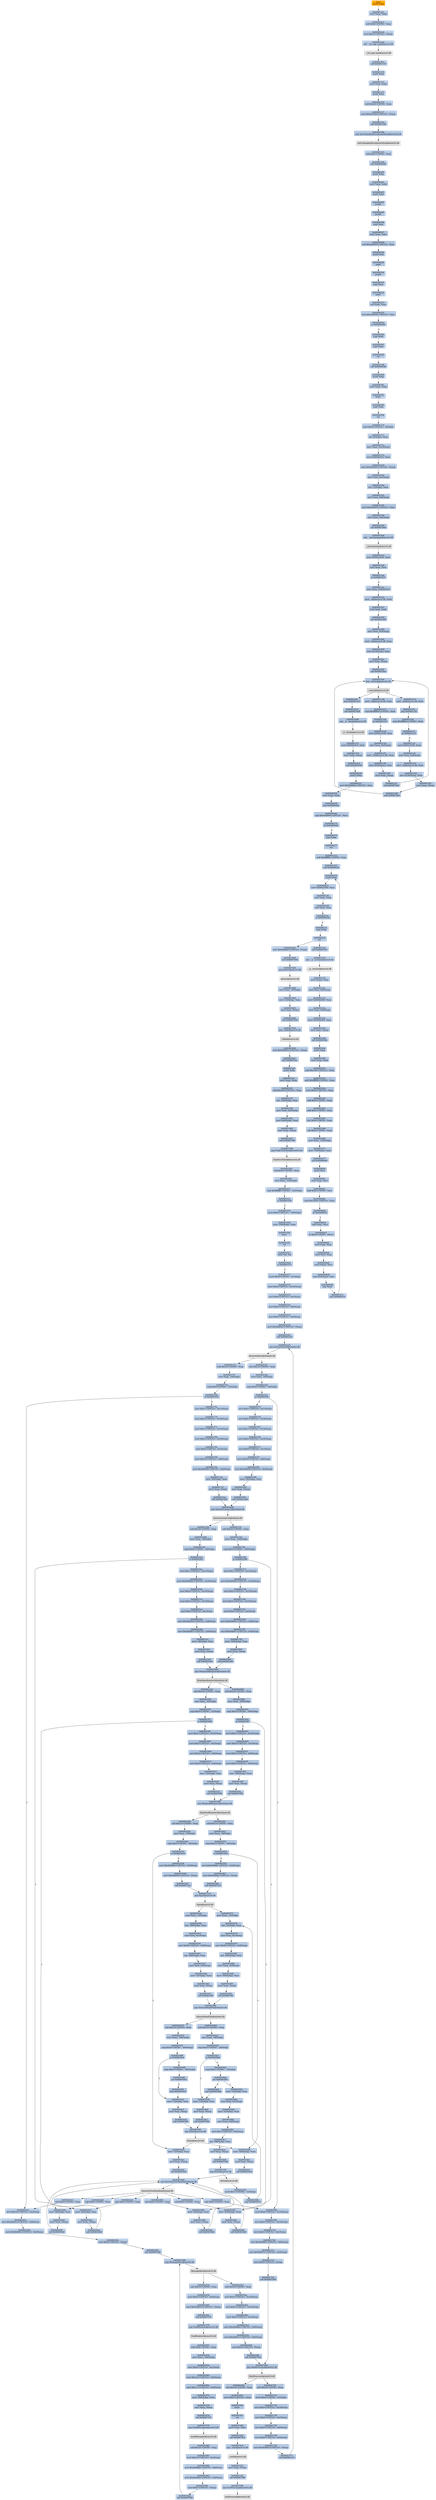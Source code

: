 digraph G {
node[shape=rectangle,style=filled,fillcolor=lightsteelblue,color=lightsteelblue]
bgcolor="transparent"
a0x004012a0pushl_ebp[label="start\npushl %ebp",color="lightgrey",fillcolor="orange"];
a0x004012a1movl_esp_ebp[label="0x004012a1\nmovl %esp, %ebp"];
a0x004012a3subl_0x8UINT8_esp[label="0x004012a3\nsubl $0x8<UINT8>, %esp"];
a0x004012a6movl_0x2UINT32_esp_[label="0x004012a6\nmovl $0x2<UINT32>, (%esp)"];
a0x004012adcall___set_app_type_msvcrt_dll[label="0x004012ad\ncall __set_app_type@msvcrt.dll"];
a__set_app_type_msvcrt_dll[label="__set_app_type@msvcrt.dll",color="lightgrey",fillcolor="lightgrey"];
a0x004012b3call_0x00401150[label="0x004012b3\ncall 0x00401150"];
a0x00401150pushl_ebp[label="0x00401150\npushl %ebp"];
a0x00401151movl_esp_ebp[label="0x00401151\nmovl %esp, %ebp"];
a0x00401153pushl_ebx[label="0x00401153\npushl %ebx"];
a0x00401154subl_0x24UINT8_esp[label="0x00401154\nsubl $0x24<UINT8>, %esp"];
a0x00401157movl_0x401000UINT32_esp_[label="0x00401157\nmovl $0x401000<UINT32>, (%esp)"];
a0x0040115ecall_0x00407580[label="0x0040115e\ncall 0x00407580"];
a0x00407580jmp_SetUnhandledExceptionFilter_kernel32_dll[label="0x00407580\njmp SetUnhandledExceptionFilter@kernel32.dll"];
SetUnhandledExceptionFilter_kernel32_dll[label="SetUnhandledExceptionFilter@kernel32.dll",color="lightgrey",fillcolor="lightgrey"];
a0x00401163subl_0x4UINT8_esp[label="0x00401163\nsubl $0x4<UINT8>, %esp"];
a0x00401166call_0x00406280[label="0x00401166\ncall 0x00406280"];
a0x00406280pushl_ebp[label="0x00406280\npushl %ebp"];
a0x00406281movl_esp_ebp[label="0x00406281\nmovl %esp, %ebp"];
a0x00406283pushl_ebx[label="0x00406283\npushl %ebx"];
a0x00406284pushfl_[label="0x00406284\npushfl "];
a0x00406285pushfl_[label="0x00406285\npushfl "];
a0x00406286popl_eax[label="0x00406286\npopl %eax"];
a0x00406287movl_eax_ebx[label="0x00406287\nmovl %eax, %ebx"];
a0x00406289xorl_0x200000UINT32_eax[label="0x00406289\nxorl $0x200000<UINT32>, %eax"];
a0x0040628epushl_eax[label="0x0040628e\npushl %eax"];
a0x0040628fpopfl_[label="0x0040628f\npopfl "];
a0x00406290pushfl_[label="0x00406290\npushfl "];
a0x00406291popl_eax[label="0x00406291\npopl %eax"];
a0x00406292popfl_[label="0x00406292\npopfl "];
a0x00406293xorl_ebx_eax[label="0x00406293\nxorl %ebx, %eax"];
a0x00406295testl_0x200000UINT32_eax[label="0x00406295\ntestl $0x200000<UINT32>, %eax"];
a0x0040629aje_0x00406360[label="0x0040629a\nje 0x00406360"];
a0x00406360popl_ebx[label="0x00406360\npopl %ebx"];
a0x00406361popl_ebp[label="0x00406361\npopl %ebp"];
a0x00406362ret[label="0x00406362\nret"];
a0x0040116bcall_0x00406380[label="0x0040116b\ncall 0x00406380"];
a0x00406380pushl_ebp[label="0x00406380\npushl %ebp"];
a0x00406381movl_esp_ebp[label="0x00406381\nmovl %esp, %ebp"];
a0x00406383fninit_[label="0x00406383\nfninit "];
a0x00406385popl_ebp[label="0x00406385\npopl %ebp"];
a0x00406386ret[label="0x00406386\nret"];
a0x00401170movl_0x0UINT32__8ebp_[label="0x00401170\nmovl $0x0<UINT32>, -8(%ebp)"];
a0x00401177leal__8ebp__eax[label="0x00401177\nleal -8(%ebp), %eax"];
a0x0040117amovl_eax_0x10esp_[label="0x0040117a\nmovl %eax, 0x10(%esp)"];
a0x0040117emovl_0x0040c010_eax[label="0x0040117e\nmovl 0x0040c010, %eax"];
a0x00401183movl_0x40e004UINT32_esp_[label="0x00401183\nmovl $0x40e004<UINT32>, (%esp)"];
a0x0040118amovl_eax_0xcesp_[label="0x0040118a\nmovl %eax, 0xc(%esp)"];
a0x0040118eleal__12ebp__eax[label="0x0040118e\nleal -12(%ebp), %eax"];
a0x00401191movl_eax_0x8esp_[label="0x00401191\nmovl %eax, 0x8(%esp)"];
a0x00401195movl_0x40e000UINT32_eax[label="0x00401195\nmovl $0x40e000<UINT32>, %eax"];
a0x0040119amovl_eax_0x4esp_[label="0x0040119a\nmovl %eax, 0x4(%esp)"];
a0x0040119ecall_0x004074e8[label="0x0040119e\ncall 0x004074e8"];
a0x004074e8jmp___getmainargs_msvcrt_dll[label="0x004074e8\njmp __getmainargs@msvcrt.dll"];
a__getmainargs_msvcrt_dll[label="__getmainargs@msvcrt.dll",color="lightgrey",fillcolor="lightgrey"];
a0x004011a3movl_0x00412038_eax[label="0x004011a3\nmovl 0x00412038, %eax"];
a0x004011a8testl_eax_eax[label="0x004011a8\ntestl %eax, %eax"];
a0x004011aaje_0x00401210[label="0x004011aa\nje 0x00401210"];
a0x004011acmovl_eax_0x0040c014[label="0x004011ac\nmovl %eax, 0x0040c014"];
a0x004011b1movl__iob_msvcrt_dll_edx[label="0x004011b1\nmovl _iob@msvcrt.dll, %edx"];
a0x004011b7testl_edx_edx[label="0x004011b7\ntestl %edx, %edx"];
a0x004011b9jne_0x00401260[label="0x004011b9\njne 0x00401260"];
a0x00401260movl_eax_0x4esp_[label="0x00401260\nmovl %eax, 0x4(%esp)"];
a0x00401264movl__iob_msvcrt_dll_eax[label="0x00401264\nmovl _iob@msvcrt.dll, %eax"];
a0x00401269movl_0x10eax__eax[label="0x00401269\nmovl 0x10(%eax), %eax"];
a0x0040126cmovl_eax_esp_[label="0x0040126c\nmovl %eax, (%esp)"];
a0x0040126fcall_0x004074e0[label="0x0040126f\ncall 0x004074e0"];
a0x004074e0jmp__setmode_msvcrt_dll[label="0x004074e0\njmp _setmode@msvcrt.dll"];
a_setmode_msvcrt_dll[label="_setmode@msvcrt.dll",color="lightgrey",fillcolor="lightgrey"];
a0x00401274movl__iob_msvcrt_dll_edx[label="0x00401274\nmovl _iob@msvcrt.dll, %edx"];
a0x0040127ajmp_0x004011bf[label="0x0040127a\njmp 0x004011bf"];
a0x004011bfcmpl_0xffffffe0UINT8_edx[label="0x004011bf\ncmpl $0xffffffe0<UINT8>, %edx"];
a0x004011c2je_0x004011e3[label="0x004011c2\nje 0x004011e3"];
a0x004011c4movl_0x00412038_eax[label="0x004011c4\nmovl 0x00412038, %eax"];
a0x004011c9movl_eax_0x4esp_[label="0x004011c9\nmovl %eax, 0x4(%esp)"];
a0x004011cdmovl__iob_msvcrt_dll_eax[label="0x004011cd\nmovl _iob@msvcrt.dll, %eax"];
a0x004011d2movl_0x30eax__eax[label="0x004011d2\nmovl 0x30(%eax), %eax"];
a0x004011d5movl_eax_esp_[label="0x004011d5\nmovl %eax, (%esp)"];
a0x004011d8call_0x004074e0[label="0x004011d8\ncall 0x004074e0"];
a0x004011ddmovl__iob_msvcrt_dll_edx[label="0x004011dd\nmovl _iob@msvcrt.dll, %edx"];
a0x004011e3cmpl_0xffffffc0UINT8_edx[label="0x004011e3\ncmpl $0xffffffc0<UINT8>, %edx"];
a0x004011e6je_0x00401210[label="0x004011e6\nje 0x00401210"];
a0x004011e8movl_0x00412038_eax[label="0x004011e8\nmovl 0x00412038, %eax"];
a0x004011edmovl_eax_0x4esp_[label="0x004011ed\nmovl %eax, 0x4(%esp)"];
a0x004011f1movl__iob_msvcrt_dll_eax[label="0x004011f1\nmovl _iob@msvcrt.dll, %eax"];
a0x004011f6movl_0x50eax__eax[label="0x004011f6\nmovl 0x50(%eax), %eax"];
a0x004011f9movl_eax_esp_[label="0x004011f9\nmovl %eax, (%esp)"];
a0x004011fccall_0x004074e0[label="0x004011fc\ncall 0x004074e0"];
a0x00401201jmp_0x00401210[label="0x00401201\njmp 0x00401210"];
a0x00401210call_0x004074d8[label="0x00401210\ncall 0x004074d8"];
a0x004074d8jmp___p__fmode_msvcrt_dll[label="0x004074d8\njmp __p__fmode@msvcrt.dll"];
a__p__fmode_msvcrt_dll[label="__p__fmode@msvcrt.dll",color="lightgrey",fillcolor="lightgrey"];
a0x00401215movl_0x0040c014_edx[label="0x00401215\nmovl 0x0040c014, %edx"];
a0x0040121bmovl_edx_eax_[label="0x0040121b\nmovl %edx, (%eax)"];
a0x0040121dcall_0x00406250[label="0x0040121d\ncall 0x00406250"];
a0x00406250pushl_ebp[label="0x00406250\npushl %ebp"];
a0x00406251movl_0x40d900UINT32_ecx[label="0x00406251\nmovl $0x40d900<UINT32>, %ecx"];
a0x00406256movl_esp_ebp[label="0x00406256\nmovl %esp, %ebp"];
a0x00406258jmp_0x0040626e[label="0x00406258\njmp 0x0040626e"];
a0x0040626ecmpl_0x40d900UINT32_ecx[label="0x0040626e\ncmpl $0x40d900<UINT32>, %ecx"];
a0x00406274jb_0x00406260[label="0x00406274\njb 0x00406260"];
a0x00406276popl_ebp[label="0x00406276\npopl %ebp"];
a0x00406277ret[label="0x00406277\nret"];
a0x00401222andl_0xfffffff0UINT8_esp[label="0x00401222\nandl $0xfffffff0<UINT8>, %esp"];
a0x00401225call_0x00406230[label="0x00401225\ncall 0x00406230"];
a0x00406230pushl_ebp[label="0x00406230\npushl %ebp"];
a0x00406231movl_0x00412040_eax[label="0x00406231\nmovl 0x00412040, %eax"];
a0x00406236movl_esp_ebp[label="0x00406236\nmovl %esp, %ebp"];
a0x00406238testl_eax_eax[label="0x00406238\ntestl %eax, %eax"];
a0x0040623aje_0x00406240[label="0x0040623a\nje 0x00406240"];
a0x0040623cpopl_ebp[label="0x0040623c\npopl %ebp"];
a0x0040623dret[label="0x0040623d\nret"];
a0x0040122acall_0x004074c8[label="0x0040122a\ncall 0x004074c8"];
a0x004074c8jmp___p__environ_msvcrt_dll[label="0x004074c8\njmp __p__environ@msvcrt.dll"];
a__p__environ_msvcrt_dll[label="__p__environ@msvcrt.dll",color="lightgrey",fillcolor="lightgrey"];
a0x0040122fmovl_eax__eax[label="0x0040122f\nmovl (%eax), %eax"];
a0x00401231movl_eax_0x8esp_[label="0x00401231\nmovl %eax, 0x8(%esp)"];
a0x00401235movl_0x0040e000_eax[label="0x00401235\nmovl 0x0040e000, %eax"];
a0x0040123amovl_eax_0x4esp_[label="0x0040123a\nmovl %eax, 0x4(%esp)"];
a0x0040123emovl_0x0040e004_eax[label="0x0040123e\nmovl 0x0040e004, %eax"];
a0x00401243movl_eax_esp_[label="0x00401243\nmovl %eax, (%esp)"];
a0x00401246call_0x0040144e[label="0x00401246\ncall 0x0040144e"];
a0x0040144epushl_ebp[label="0x0040144e\npushl %ebp"];
a0x0040144fmovl_esp_ebp[label="0x0040144f\nmovl %esp, %ebp"];
a0x00401451subl_0x168UINT32_esp[label="0x00401451\nsubl $0x168<UINT32>, %esp"];
a0x00401457andl_0xfffffff0UINT8_esp[label="0x00401457\nandl $0xfffffff0<UINT8>, %esp"];
a0x0040145amovl_0x0UINT32_eax[label="0x0040145a\nmovl $0x0<UINT32>, %eax"];
a0x0040145faddl_0xfUINT8_eax[label="0x0040145f\naddl $0xf<UINT8>, %eax"];
a0x00401462addl_0xfUINT8_eax[label="0x00401462\naddl $0xf<UINT8>, %eax"];
a0x00401465shrl_0x4UINT8_eax[label="0x00401465\nshrl $0x4<UINT8>, %eax"];
a0x00401468shll_0x4UINT8_eax[label="0x00401468\nshll $0x4<UINT8>, %eax"];
a0x0040146bmovl_eax__316ebp_[label="0x0040146b\nmovl %eax, -316(%ebp)"];
a0x00401471movl__316ebp__eax[label="0x00401471\nmovl -316(%ebp), %eax"];
a0x00401477call_0x004066b0[label="0x00401477\ncall 0x004066b0"];
a0x004066b0pushl_ecx[label="0x004066b0\npushl %ecx"];
a0x004066b1movl_esp_ecx[label="0x004066b1\nmovl %esp, %ecx"];
a0x004066b3addl_0x8UINT8_ecx[label="0x004066b3\naddl $0x8<UINT8>, %ecx"];
a0x004066b6cmpl_0x1000UINT32_eax[label="0x004066b6\ncmpl $0x1000<UINT32>, %eax"];
a0x004066bbjb_0x004066cd[label="0x004066bb\njb 0x004066cd"];
a0x004066cdsubl_eax_ecx[label="0x004066cd\nsubl %eax, %ecx"];
a0x004066cforl_0x0UINT8_ecx_[label="0x004066cf\norl $0x0<UINT8>, (%ecx)"];
a0x004066d2movl_esp_eax[label="0x004066d2\nmovl %esp, %eax"];
a0x004066d4movl_ecx_esp[label="0x004066d4\nmovl %ecx, %esp"];
a0x004066d6movl_eax__ecx[label="0x004066d6\nmovl (%eax), %ecx"];
a0x004066d8movl_0x4eax__eax[label="0x004066d8\nmovl 0x4(%eax), %eax"];
a0x004066dbjmp_eax[label="0x004066db\njmp %eax"];
a0x0040147ccall_0x00406230[label="0x0040147c\ncall 0x00406230"];
a0x00401481movl_0x40d000UINT32_esp_[label="0x00401481\nmovl $0x40d000<UINT32>, (%esp)"];
a0x00401488call_0x00407508[label="0x00401488\ncall 0x00407508"];
a0x00407508jmp_getenv_msvcrt_dll[label="0x00407508\njmp getenv@msvcrt.dll"];
getenv_msvcrt_dll[label="getenv@msvcrt.dll",color="lightgrey",fillcolor="lightgrey"];
a0x0040148dmovl_eax__16ebp_[label="0x0040148d\nmovl %eax, -16(%ebp)"];
a0x00401490movl__16ebp__eax[label="0x00401490\nmovl -16(%ebp), %eax"];
a0x00401493movl_eax_esp_[label="0x00401493\nmovl %eax, (%esp)"];
a0x00401496call_0x00407500[label="0x00401496\ncall 0x00407500"];
a0x00407500jmp__chdir_msvcrt_dll[label="0x00407500\njmp _chdir@msvcrt.dll"];
a_chdir_msvcrt_dll[label="_chdir@msvcrt.dll",color="lightgrey",fillcolor="lightgrey"];
a0x0040149bmovl_0x40d005UINT32_esp_[label="0x0040149b\nmovl $0x40d005<UINT32>, (%esp)"];
a0x004014a2call_0x004013ee[label="0x004014a2\ncall 0x004013ee"];
a0x004013eepushl_ebp[label="0x004013ee\npushl %ebp"];
a0x004013efmovl_esp_ebp[label="0x004013ef\nmovl %esp, %ebp"];
a0x004013f1subl_0x168UINT32_esp[label="0x004013f1\nsubl $0x168<UINT32>, %esp"];
a0x004013f7leal__328ebp__eax[label="0x004013f7\nleal -328(%ebp), %eax"];
a0x004013fdmovl_eax_0x4esp_[label="0x004013fd\nmovl %eax, 0x4(%esp)"];
a0x00401401movl_0x8ebp__eax[label="0x00401401\nmovl 0x8(%ebp), %eax"];
a0x00401404movl_eax_esp_[label="0x00401404\nmovl %eax, (%esp)"];
a0x00401407call_0x00407598[label="0x00401407\ncall 0x00407598"];
a0x00407598jmp_FindFirstFileA_kernel32_dll[label="0x00407598\njmp FindFirstFileA@kernel32.dll"];
FindFirstFileA_kernel32_dll[label="FindFirstFileA@kernel32.dll",color="lightgrey",fillcolor="lightgrey"];
a0x0040140csubl_0x8UINT8_esp[label="0x0040140c\nsubl $0x8<UINT8>, %esp"];
a0x0040140fmovl_eax__332ebp_[label="0x0040140f\nmovl %eax, -332(%ebp)"];
a0x00401415cmpl_0xffffffffUINT8__332ebp_[label="0x00401415\ncmpl $0xffffffff<UINT8>, -332(%ebp)"];
a0x0040141cje_0x0040143b[label="0x0040141c\nje 0x0040143b"];
a0x0040143bmovl_0x0UINT32__336ebp_[label="0x0040143b\nmovl $0x0<UINT32>, -336(%ebp)"];
a0x00401445movl__336ebp__eax[label="0x00401445\nmovl -336(%ebp), %eax"];
a0x0040144bleave_[label="0x0040144b\nleave "];
a0x0040144cret[label="0x0040144c\nret"];
a0x004014a7testb_al_al[label="0x004014a7\ntestb %al, %al"];
a0x004014a9je_0x00401517[label="0x004014a9\nje 0x00401517"];
a0x00401517movb_0x0UINT8__21ebp_[label="0x00401517\nmovb $0x0<UINT8>, -21(%ebp)"];
a0x0040151bmovl_0x0UINT32_0x10esp_[label="0x0040151b\nmovl $0x0<UINT32>, 0x10(%esp)"];
a0x00401523movl_0x0UINT32_0xcesp_[label="0x00401523\nmovl $0x0<UINT32>, 0xc(%esp)"];
a0x0040152bmovl_0x0UINT32_0x8esp_[label="0x0040152b\nmovl $0x0<UINT32>, 0x8(%esp)"];
a0x00401533movl_0x0UINT32_0x4esp_[label="0x00401533\nmovl $0x0<UINT32>, 0x4(%esp)"];
a0x0040153bmovl_0x40d042UINT32_esp_[label="0x0040153b\nmovl $0x40d042<UINT32>, (%esp)"];
a0x00401542call_0x00401a10[label="0x00401542\ncall 0x00401a10"];
a0x00401a10jmp_InternetOpenA_wininet_dll[label="0x00401a10\njmp InternetOpenA@wininet.dll"];
InternetOpenA_wininet_dll[label="InternetOpenA@wininet.dll",color="lightgrey",fillcolor="lightgrey"];
a0x00401547subl_0x14UINT8_esp[label="0x00401547\nsubl $0x14<UINT8>, %esp"];
a0x0040154amovl_eax__20ebp_[label="0x0040154a\nmovl %eax, -20(%ebp)"];
a0x0040154dcmpl_0x0UINT8__20ebp_[label="0x0040154d\ncmpl $0x0<UINT8>, -20(%ebp)"];
a0x00401551je_0x004016f5[label="0x00401551\nje 0x004016f5"];
a0x00401557movl_0x1UINT32_0x1cesp_[label="0x00401557\nmovl $0x1<UINT32>, 0x1c(%esp)"];
a0x004016f5movl_0x0UINT32_0x14esp_[label="0x004016f5\nmovl $0x0<UINT32>, 0x14(%esp)"];
a0x004016fdmovl_0x0UINT32_0x10esp_[label="0x004016fd\nmovl $0x0<UINT32>, 0x10(%esp)"];
a0x00401705movl_0x0UINT32_0xcesp_[label="0x00401705\nmovl $0x0<UINT32>, 0xc(%esp)"];
a0x0040170dmovl_0x40d06fUINT32_0x8esp_[label="0x0040170d\nmovl $0x40d06f<UINT32>, 0x8(%esp)"];
a0x00401715movl_0x40d07cUINT32_0x4esp_[label="0x00401715\nmovl $0x40d07c<UINT32>, 0x4(%esp)"];
a0x0040171dmovl_0x0UINT32_esp_[label="0x0040171d\nmovl $0x0<UINT32>, (%esp)"];
a0x00401724call_0x004075b0[label="0x00401724\ncall 0x004075b0"];
a0x004075b0jmp_ShellExecuteA_shell32_dll[label="0x004075b0\njmp ShellExecuteA@shell32.dll"];
ShellExecuteA_shell32_dll[label="ShellExecuteA@shell32.dll",color="lightgrey",fillcolor="lightgrey"];
a0x00401729subl_0x18UINT8_esp[label="0x00401729\nsubl $0x18<UINT8>, %esp"];
a0x0040172cmovb_0x0UINT8__21ebp_[label="0x0040172c\nmovb $0x0<UINT8>, -21(%ebp)"];
a0x00401730movl_0x0UINT32_0x10esp_[label="0x00401730\nmovl $0x0<UINT32>, 0x10(%esp)"];
a0x00401738movl_0x0UINT32_0xcesp_[label="0x00401738\nmovl $0x0<UINT32>, 0xc(%esp)"];
a0x00401740movl_0x0UINT32_0x8esp_[label="0x00401740\nmovl $0x0<UINT32>, 0x8(%esp)"];
a0x00401748movl_0x0UINT32_0x4esp_[label="0x00401748\nmovl $0x0<UINT32>, 0x4(%esp)"];
a0x00401750movl_0x40d042UINT32_esp_[label="0x00401750\nmovl $0x40d042<UINT32>, (%esp)"];
a0x00401757call_0x00401a10[label="0x00401757\ncall 0x00401a10"];
a0x0040175csubl_0x14UINT8_esp[label="0x0040175c\nsubl $0x14<UINT8>, %esp"];
a0x0040175fmovl_eax__20ebp_[label="0x0040175f\nmovl %eax, -20(%ebp)"];
a0x00401762cmpl_0x0UINT8__20ebp_[label="0x00401762\ncmpl $0x0<UINT8>, -20(%ebp)"];
a0x00401766je_0x00401916[label="0x00401766\nje 0x00401916"];
a0x00401916movl_0x10UINT32_0xcesp_[label="0x00401916\nmovl $0x10<UINT32>, 0xc(%esp)"];
a0x0040191emovl_0x40d01eUINT32_0x8esp_[label="0x0040191e\nmovl $0x40d01e<UINT32>, 0x8(%esp)"];
a0x00401926movl_0x40d09eUINT32_0x4esp_[label="0x00401926\nmovl $0x40d09e<UINT32>, 0x4(%esp)"];
a0x0040192emovl_0x0UINT32_esp_[label="0x0040192e\nmovl $0x0<UINT32>, (%esp)"];
a0x00401935call_0x00407568[label="0x00401935\ncall 0x00407568"];
a0x00407568jmp_MessageBoxA_user32_dll[label="0x00407568\njmp MessageBoxA@user32.dll"];
MessageBoxA_user32_dll[label="MessageBoxA@user32.dll",color="lightgrey",fillcolor="lightgrey"];
a0x0040193asubl_0x10UINT8_esp[label="0x0040193a\nsubl $0x10<UINT8>, %esp"];
a0x0040193dmovl_0x0UINT32_0x4esp_[label="0x0040193d\nmovl $0x0<UINT32>, 0x4(%esp)"];
a0x00401945movl_0x40d010UINT32_esp_[label="0x00401945\nmovl $0x40d010<UINT32>, (%esp)"];
a0x0040194ccall_0x00407578[label="0x0040194c\ncall 0x00407578"];
a0x00407578jmp_FindWindowA_user32_dll[label="0x00407578\njmp FindWindowA@user32.dll"];
FindWindowA_user32_dll[label="FindWindowA@user32.dll",color="lightgrey",fillcolor="lightgrey"];
a0x00401951subl_0x8UINT8_esp[label="0x00401951\nsubl $0x8<UINT8>, %esp"];
a0x00401954movl_eax__304ebp_[label="0x00401954\nmovl %eax, -304(%ebp)"];
a0x0040195amovl_0x0UINT32_0xcesp_[label="0x0040195a\nmovl $0x0<UINT32>, 0xc(%esp)"];
a0x00401962movl_0x1a3UINT32_0x8esp_[label="0x00401962\nmovl $0x1a3<UINT32>, 0x8(%esp)"];
a0x0040196amovl_0x111UINT32_0x4esp_[label="0x0040196a\nmovl $0x111<UINT32>, 0x4(%esp)"];
a0x00401972movl__304ebp__eax[label="0x00401972\nmovl -304(%ebp), %eax"];
a0x00401978movl_eax_esp_[label="0x00401978\nmovl %eax, (%esp)"];
a0x0040197bcall_0x00407570[label="0x0040197b\ncall 0x00407570"];
a0x00407570jmp_SendMessageA_user32_dll[label="0x00407570\njmp SendMessageA@user32.dll"];
SendMessageA_user32_dll[label="SendMessageA@user32.dll",color="lightgrey",fillcolor="lightgrey"];
a0x00401980subl_0x10UINT8_esp[label="0x00401980\nsubl $0x10<UINT8>, %esp"];
a0x00401983movl_0x10UINT32_0xcesp_[label="0x00401983\nmovl $0x10<UINT32>, 0xc(%esp)"];
a0x0040198bmovl_0x40d0bbUINT32_0x8esp_[label="0x0040198b\nmovl $0x40d0bb<UINT32>, 0x8(%esp)"];
a0x00401993movl_0x40d0d4UINT32_0x4esp_[label="0x00401993\nmovl $0x40d0d4<UINT32>, 0x4(%esp)"];
a0x0040199bmovl_0x0UINT32_esp_[label="0x0040199b\nmovl $0x0<UINT32>, (%esp)"];
a0x004019a2call_0x00407568[label="0x004019a2\ncall 0x00407568"];
a0x004019a7subl_0x10UINT8_esp[label="0x004019a7\nsubl $0x10<UINT8>, %esp"];
a0x004019aamovl_0x5UINT32_0x14esp_[label="0x004019aa\nmovl $0x5<UINT32>, 0x14(%esp)"];
a0x004019b2movl_0x0UINT32_0x10esp_[label="0x004019b2\nmovl $0x0<UINT32>, 0x10(%esp)"];
a0x004019bamovl_0x0UINT32_0xcesp_[label="0x004019ba\nmovl $0x0<UINT32>, 0xc(%esp)"];
a0x004019c2movl_0x40d08aUINT32_0x8esp_[label="0x004019c2\nmovl $0x40d08a<UINT32>, 0x8(%esp)"];
a0x004019camovl_0x40d07cUINT32_0x4esp_[label="0x004019ca\nmovl $0x40d07c<UINT32>, 0x4(%esp)"];
a0x004019d2movl_0x0UINT32_esp_[label="0x004019d2\nmovl $0x0<UINT32>, (%esp)"];
a0x004019d9call_0x004075b0[label="0x004019d9\ncall 0x004075b0"];
a0x004019desubl_0x18UINT8_esp[label="0x004019de\nsubl $0x18<UINT8>, %esp"];
a0x004019e1movl_0x0UINT32_eax[label="0x004019e1\nmovl $0x0<UINT32>, %eax"];
a0x004019e6leave_[label="0x004019e6\nleave "];
a0x004019e7ret[label="0x004019e7\nret"];
a0x0040124bmovl_eax_ebx[label="0x0040124b\nmovl %eax, %ebx"];
a0x0040124dcall_0x004074c0[label="0x0040124d\ncall 0x004074c0"];
a0x004074c0jmp__cexit_msvcrt_dll[label="0x004074c0\njmp _cexit@msvcrt.dll"];
a_cexit_msvcrt_dll[label="_cexit@msvcrt.dll",color="lightgrey",fillcolor="lightgrey"];
a0x00401252movl_ebx_esp_[label="0x00401252\nmovl %ebx, (%esp)"];
a0x00401255call_0x00407588[label="0x00401255\ncall 0x00407588"];
a0x00407588jmp_ExitProcess_kernel32_dll[label="0x00407588\njmp ExitProcess@kernel32.dll"];
ExitProcess_kernel32_dll[label="ExitProcess@kernel32.dll",color="lightgrey",fillcolor="lightgrey"];
a0x0040155fmovl_0x0UINT32_0x18esp_[label="0x0040155f\nmovl $0x0<UINT32>, 0x18(%esp)"];
a0x00401567movl_0x3UINT32_0x14esp_[label="0x00401567\nmovl $0x3<UINT32>, 0x14(%esp)"];
a0x0040156fmovl_0x0UINT32_0x10esp_[label="0x0040156f\nmovl $0x0<UINT32>, 0x10(%esp)"];
a0x00401577movl_0x0UINT32_0xcesp_[label="0x00401577\nmovl $0x0<UINT32>, 0xc(%esp)"];
a0x0040157fmovl_0x50UINT32_0x8esp_[label="0x0040157f\nmovl $0x50<UINT32>, 0x8(%esp)"];
a0x00401587movl_0x40d04fUINT32_0x4esp_[label="0x00401587\nmovl $0x40d04f<UINT32>, 0x4(%esp)"];
a0x0040158fmovl__20ebp__eax[label="0x0040158f\nmovl -20(%ebp), %eax"];
a0x00401592movl_eax_esp_[label="0x00401592\nmovl %eax, (%esp)"];
a0x00401595call_0x00401a08[label="0x00401595\ncall 0x00401a08"];
a0x00401a08jmp_InternetConnectA_wininet_dll[label="0x00401a08\njmp InternetConnectA@wininet.dll"];
InternetConnectA_wininet_dll[label="InternetConnectA@wininet.dll",color="lightgrey",fillcolor="lightgrey"];
a0x0040159asubl_0x20UINT8_esp[label="0x0040159a\nsubl $0x20<UINT8>, %esp"];
a0x0040159dmovl_eax__28ebp_[label="0x0040159d\nmovl %eax, -28(%ebp)"];
a0x004015a0cmpl_0x0UINT8__28ebp_[label="0x004015a0\ncmpl $0x0<UINT8>, -28(%ebp)"];
a0x004015a4je_0x004016e7[label="0x004015a4\nje 0x004016e7"];
a0x004015aamovl_0x1UINT32_0x1cesp_[label="0x004015aa\nmovl $0x1<UINT32>, 0x1c(%esp)"];
a0x004016e7movl__20ebp__eax[label="0x004016e7\nmovl -20(%ebp), %eax"];
a0x004016eamovl_eax_esp_[label="0x004016ea\nmovl %eax, (%esp)"];
a0x004016edcall_0x004019e8[label="0x004016ed\ncall 0x004019e8"];
a0x004019e8jmp_InternetCloseHandle_wininet_dll[label="0x004019e8\njmp InternetCloseHandle@wininet.dll"];
InternetCloseHandle_wininet_dll[label="InternetCloseHandle@wininet.dll",color="lightgrey",fillcolor="lightgrey"];
a0x004016f2subl_0x4UINT8_esp[label="0x004016f2\nsubl $0x4<UINT8>, %esp"];
a0x0040176cmovl_0x1UINT32_0x1cesp_[label="0x0040176c\nmovl $0x1<UINT32>, 0x1c(%esp)"];
a0x00401774movl_0x0UINT32_0x18esp_[label="0x00401774\nmovl $0x0<UINT32>, 0x18(%esp)"];
a0x0040177cmovl_0x3UINT32_0x14esp_[label="0x0040177c\nmovl $0x3<UINT32>, 0x14(%esp)"];
a0x00401784movl_0x0UINT32_0x10esp_[label="0x00401784\nmovl $0x0<UINT32>, 0x10(%esp)"];
a0x0040178cmovl_0x0UINT32_0xcesp_[label="0x0040178c\nmovl $0x0<UINT32>, 0xc(%esp)"];
a0x00401794movl_0x50UINT32_0x8esp_[label="0x00401794\nmovl $0x50<UINT32>, 0x8(%esp)"];
a0x0040179cmovl_0x40d04fUINT32_0x4esp_[label="0x0040179c\nmovl $0x40d04f<UINT32>, 0x4(%esp)"];
a0x004017a4movl__20ebp__eax[label="0x004017a4\nmovl -20(%ebp), %eax"];
a0x004017a7movl_eax_esp_[label="0x004017a7\nmovl %eax, (%esp)"];
a0x004017aacall_0x00401a08[label="0x004017aa\ncall 0x00401a08"];
a0x004017afsubl_0x20UINT8_esp[label="0x004017af\nsubl $0x20<UINT8>, %esp"];
a0x004017b2movl_eax__304ebp_[label="0x004017b2\nmovl %eax, -304(%ebp)"];
a0x004017b8cmpl_0x0UINT8__304ebp_[label="0x004017b8\ncmpl $0x0<UINT8>, -304(%ebp)"];
a0x004017bfje_0x00401908[label="0x004017bf\nje 0x00401908"];
a0x004017c5movl_0x1UINT32_0x1cesp_[label="0x004017c5\nmovl $0x1<UINT32>, 0x1c(%esp)"];
a0x00401908movl__20ebp__eax[label="0x00401908\nmovl -20(%ebp), %eax"];
a0x0040190bmovl_eax_esp_[label="0x0040190b\nmovl %eax, (%esp)"];
a0x0040190ecall_0x004019e8[label="0x0040190e\ncall 0x004019e8"];
a0x00401913subl_0x4UINT8_esp[label="0x00401913\nsubl $0x4<UINT8>, %esp"];
a0x004017cdmovl_0x400000UINT32_0x18esp_[label="0x004017cd\nmovl $0x400000<UINT32>, 0x18(%esp)"];
a0x004017d5movl_0x0UINT32_0x14esp_[label="0x004017d5\nmovl $0x0<UINT32>, 0x14(%esp)"];
a0x004017ddmovl_0x0UINT32_0x10esp_[label="0x004017dd\nmovl $0x0<UINT32>, 0x10(%esp)"];
a0x004017e5movl_0x0UINT32_0xcesp_[label="0x004017e5\nmovl $0x0<UINT32>, 0xc(%esp)"];
a0x004017edmovl_0x40d081UINT32_0x8esp_[label="0x004017ed\nmovl $0x40d081<UINT32>, 0x8(%esp)"];
a0x004017f5movl_0x40d067UINT32_0x4esp_[label="0x004017f5\nmovl $0x40d067<UINT32>, 0x4(%esp)"];
a0x004017fdmovl__304ebp__eax[label="0x004017fd\nmovl -304(%ebp), %eax"];
a0x00401803movl_eax_esp_[label="0x00401803\nmovl %eax, (%esp)"];
a0x00401806call_0x00401a00[label="0x00401806\ncall 0x00401a00"];
a0x00401a00jmp_HttpOpenRequestA_wininet_dll[label="0x00401a00\njmp HttpOpenRequestA@wininet.dll"];
HttpOpenRequestA_wininet_dll[label="HttpOpenRequestA@wininet.dll",color="lightgrey",fillcolor="lightgrey"];
a0x0040180bsubl_0x20UINT8_esp[label="0x0040180b\nsubl $0x20<UINT8>, %esp"];
a0x0040180emovl_eax__300ebp_[label="0x0040180e\nmovl %eax, -300(%ebp)"];
a0x00401814cmpl_0x0UINT8__300ebp_[label="0x00401814\ncmpl $0x0<UINT8>, -300(%ebp)"];
a0x0040181bje_0x004018f7[label="0x0040181b\nje 0x004018f7"];
a0x00401821movl_0x0UINT32_0x10esp_[label="0x00401821\nmovl $0x0<UINT32>, 0x10(%esp)"];
a0x004018f7movl__304ebp__eax[label="0x004018f7\nmovl -304(%ebp), %eax"];
a0x004018fdmovl_eax_esp_[label="0x004018fd\nmovl %eax, (%esp)"];
a0x00401900call_0x004019e8[label="0x00401900\ncall 0x004019e8"];
a0x00401905subl_0x4UINT8_esp[label="0x00401905\nsubl $0x4<UINT8>, %esp"];
a0x00401829movl_0x0UINT32_0xcesp_[label="0x00401829\nmovl $0x0<UINT32>, 0xc(%esp)"];
a0x00401831movl_0x0UINT32_0x8esp_[label="0x00401831\nmovl $0x0<UINT32>, 0x8(%esp)"];
a0x00401839movl_0x0UINT32_0x4esp_[label="0x00401839\nmovl $0x0<UINT32>, 0x4(%esp)"];
a0x00401841movl__300ebp__eax[label="0x00401841\nmovl -300(%ebp), %eax"];
a0x00401847movl_eax_esp_[label="0x00401847\nmovl %eax, (%esp)"];
a0x0040184acall_0x004019f8[label="0x0040184a\ncall 0x004019f8"];
a0x004019f8jmp_HttpSendRequestA_wininet_dll[label="0x004019f8\njmp HttpSendRequestA@wininet.dll"];
HttpSendRequestA_wininet_dll[label="HttpSendRequestA@wininet.dll",color="lightgrey",fillcolor="lightgrey"];
a0x0040184fsubl_0x14UINT8_esp[label="0x0040184f\nsubl $0x14<UINT8>, %esp"];
a0x00401852movl_eax__36ebp_[label="0x00401852\nmovl %eax, -36(%ebp)"];
a0x00401855cmpl_0x0UINT8__36ebp_[label="0x00401855\ncmpl $0x0<UINT8>, -36(%ebp)"];
a0x00401859je_0x004018e6[label="0x00401859\nje 0x004018e6"];
a0x0040185fmovl_0x40d06bUINT32_0x4esp_[label="0x0040185f\nmovl $0x40d06b<UINT32>, 0x4(%esp)"];
a0x004018e6movl__300ebp__eax[label="0x004018e6\nmovl -300(%ebp), %eax"];
a0x004018ecmovl_eax_esp_[label="0x004018ec\nmovl %eax, (%esp)"];
a0x004018efcall_0x004019e8[label="0x004018ef\ncall 0x004019e8"];
a0x004018f4subl_0x4UINT8_esp[label="0x004018f4\nsubl $0x4<UINT8>, %esp"];
a0x00401867movl_0x40d08aUINT32_esp_[label="0x00401867\nmovl $0x40d08a<UINT32>, (%esp)"];
a0x0040186ecall_0x00407510[label="0x0040186e\ncall 0x00407510"];
a0x00407510jmp_fopen_msvcrt_dll[label="0x00407510\njmp fopen@msvcrt.dll"];
fopen_msvcrt_dll[label="fopen@msvcrt.dll",color="lightgrey",fillcolor="lightgrey"];
a0x00401873movl_eax__12ebp_[label="0x00401873\nmovl %eax, -12(%ebp)"];
a0x00401876leal__32ebp__eax[label="0x00401876\nleal -32(%ebp), %eax"];
a0x00401879movl_eax_0xcesp_[label="0x00401879\nmovl %eax, 0xc(%esp)"];
a0x0040187dmovl_0xffUINT32_0x8esp_[label="0x0040187d\nmovl $0xff<UINT32>, 0x8(%esp)"];
a0x00401885leal__296ebp__eax[label="0x00401885\nleal -296(%ebp), %eax"];
a0x0040188bmovl_eax_0x4esp_[label="0x0040188b\nmovl %eax, 0x4(%esp)"];
a0x0040188fmovl__300ebp__eax[label="0x0040188f\nmovl -300(%ebp), %eax"];
a0x00401895movl_eax_esp_[label="0x00401895\nmovl %eax, (%esp)"];
a0x00401898call_0x004019f0[label="0x00401898\ncall 0x004019f0"];
a0x004019f0jmp_InternetReadFile_wininet_dll[label="0x004019f0\njmp InternetReadFile@wininet.dll"];
InternetReadFile_wininet_dll[label="InternetReadFile@wininet.dll",color="lightgrey",fillcolor="lightgrey"];
a0x0040189dsubl_0x10UINT8_esp[label="0x0040189d\nsubl $0x10<UINT8>, %esp"];
a0x004018a0movl_eax__28ebp_[label="0x004018a0\nmovl %eax, -28(%ebp)"];
a0x004018a3cmpl_0x0UINT8__28ebp_[label="0x004018a3\ncmpl $0x0<UINT8>, -28(%ebp)"];
a0x004018a7je_0x004018db[label="0x004018a7\nje 0x004018db"];
a0x004018dbmovl__12ebp__eax[label="0x004018db\nmovl -12(%ebp), %eax"];
a0x004018demovl_eax_esp_[label="0x004018de\nmovl %eax, (%esp)"];
a0x004018e1call_0x004074f0[label="0x004018e1\ncall 0x004074f0"];
a0x004074f0jmp_fclose_msvcrt_dll[label="0x004074f0\njmp fclose@msvcrt.dll"];
fclose_msvcrt_dll[label="fclose@msvcrt.dll",color="lightgrey",fillcolor="lightgrey"];
a0x004015b2movl_0x400000UINT32_0x18esp_[label="0x004015b2\nmovl $0x400000<UINT32>, 0x18(%esp)"];
a0x004015bamovl_0x0UINT32_0x14esp_[label="0x004015ba\nmovl $0x0<UINT32>, 0x14(%esp)"];
a0x004015c2movl_0x0UINT32_0x10esp_[label="0x004015c2\nmovl $0x0<UINT32>, 0x10(%esp)"];
a0x004015camovl_0x0UINT32_0xcesp_[label="0x004015ca\nmovl $0x0<UINT32>, 0xc(%esp)"];
a0x004015d2movl_0x40d05eUINT32_0x8esp_[label="0x004015d2\nmovl $0x40d05e<UINT32>, 0x8(%esp)"];
a0x004015damovl_0x40d067UINT32_0x4esp_[label="0x004015da\nmovl $0x40d067<UINT32>, 0x4(%esp)"];
a0x004015e2movl__28ebp__eax[label="0x004015e2\nmovl -28(%ebp), %eax"];
a0x004015e5movl_eax_esp_[label="0x004015e5\nmovl %eax, (%esp)"];
a0x004015e8call_0x00401a00[label="0x004015e8\ncall 0x00401a00"];
a0x004015edsubl_0x20UINT8_esp[label="0x004015ed\nsubl $0x20<UINT8>, %esp"];
a0x004015f0movl_eax__32ebp_[label="0x004015f0\nmovl %eax, -32(%ebp)"];
a0x004015f3cmpl_0x0UINT8__32ebp_[label="0x004015f3\ncmpl $0x0<UINT8>, -32(%ebp)"];
a0x004015f7je_0x004016d9[label="0x004015f7\nje 0x004016d9"];
a0x004015fdmovl_0x0UINT32_0x10esp_[label="0x004015fd\nmovl $0x0<UINT32>, 0x10(%esp)"];
a0x004016d9movl__28ebp__eax[label="0x004016d9\nmovl -28(%ebp), %eax"];
a0x004016dcmovl_eax_esp_[label="0x004016dc\nmovl %eax, (%esp)"];
a0x004016dfcall_0x004019e8[label="0x004016df\ncall 0x004019e8"];
a0x004016e4subl_0x4UINT8_esp[label="0x004016e4\nsubl $0x4<UINT8>, %esp"];
a0x004018a9cmpl_0x0UINT8__32ebp_[label="0x004018a9\ncmpl $0x0<UINT8>, -32(%ebp)"];
a0x004018adjne_0x004018b1[label="0x004018ad\njne 0x004018b1"];
a0x004018afjmp_0x004018db[label="0x004018af\njmp 0x004018db"];
a0x00401605movl_0x0UINT32_0xcesp_[label="0x00401605\nmovl $0x0<UINT32>, 0xc(%esp)"];
a0x0040160dmovl_0x0UINT32_0x8esp_[label="0x0040160d\nmovl $0x0<UINT32>, 0x8(%esp)"];
a0x00401615movl_0x0UINT32_0x4esp_[label="0x00401615\nmovl $0x0<UINT32>, 0x4(%esp)"];
a0x0040161dmovl__32ebp__eax[label="0x0040161d\nmovl -32(%ebp), %eax"];
a0x00401620movl_eax_esp_[label="0x00401620\nmovl %eax, (%esp)"];
a0x00401623call_0x004019f8[label="0x00401623\ncall 0x004019f8"];
a0x00401628subl_0x14UINT8_esp[label="0x00401628\nsubl $0x14<UINT8>, %esp"];
a0x0040162bmovl_eax__36ebp_[label="0x0040162b\nmovl %eax, -36(%ebp)"];
a0x0040162ecmpl_0x0UINT8__36ebp_[label="0x0040162e\ncmpl $0x0<UINT8>, -36(%ebp)"];
a0x00401632je_0x004016cb[label="0x00401632\nje 0x004016cb"];
a0x00401638movl_0x40d06bUINT32_0x4esp_[label="0x00401638\nmovl $0x40d06b<UINT32>, 0x4(%esp)"];
a0x004016cbmovl__32ebp__eax[label="0x004016cb\nmovl -32(%ebp), %eax"];
a0x004016cemovl_eax_esp_[label="0x004016ce\nmovl %eax, (%esp)"];
a0x004016d1call_0x004019e8[label="0x004016d1\ncall 0x004019e8"];
a0x004016d6subl_0x4UINT8_esp[label="0x004016d6\nsubl $0x4<UINT8>, %esp"];
a0x00401640movl_0x40d06fUINT32_esp_[label="0x00401640\nmovl $0x40d06f<UINT32>, (%esp)"];
a0x00401647call_0x00407510[label="0x00401647\ncall 0x00407510"];
a0x0040164cmovl_eax__12ebp_[label="0x0040164c\nmovl %eax, -12(%ebp)"];
a0x0040164fleal__300ebp__eax[label="0x0040164f\nleal -300(%ebp), %eax"];
a0x00401655movl_eax_0xcesp_[label="0x00401655\nmovl %eax, 0xc(%esp)"];
a0x00401659movl_0xffUINT32_0x8esp_[label="0x00401659\nmovl $0xff<UINT32>, 0x8(%esp)"];
a0x00401661leal__296ebp__eax[label="0x00401661\nleal -296(%ebp), %eax"];
a0x00401667movl_eax_0x4esp_[label="0x00401667\nmovl %eax, 0x4(%esp)"];
a0x0040166bmovl__32ebp__eax[label="0x0040166b\nmovl -32(%ebp), %eax"];
a0x0040166emovl_eax_esp_[label="0x0040166e\nmovl %eax, (%esp)"];
a0x00401671call_0x004019f0[label="0x00401671\ncall 0x004019f0"];
a0x00401676subl_0x10UINT8_esp[label="0x00401676\nsubl $0x10<UINT8>, %esp"];
a0x00401679movl_eax__304ebp_[label="0x00401679\nmovl %eax, -304(%ebp)"];
a0x0040167fcmpl_0x0UINT8__304ebp_[label="0x0040167f\ncmpl $0x0<UINT8>, -304(%ebp)"];
a0x00401686je_0x004016c0[label="0x00401686\nje 0x004016c0"];
a0x00401688cmpl_0x0UINT8__300ebp_[label="0x00401688\ncmpl $0x0<UINT8>, -300(%ebp)"];
a0x004016c0movl__12ebp__eax[label="0x004016c0\nmovl -12(%ebp), %eax"];
a0x004016c3movl_eax_esp_[label="0x004016c3\nmovl %eax, (%esp)"];
a0x004016c6call_0x004074f0[label="0x004016c6\ncall 0x004074f0"];
a0x0040168fjne_0x00401693[label="0x0040168f\njne 0x00401693"];
a0x00401691jmp_0x004016c0[label="0x00401691\njmp 0x004016c0"];
a0x004018b1movl__12ebp__eax[label="0x004018b1\nmovl -12(%ebp), %eax"];
a0x004018b4movl_eax_0xcesp_[label="0x004018b4\nmovl %eax, 0xc(%esp)"];
a0x004018b8movl__32ebp__eax[label="0x004018b8\nmovl -32(%ebp), %eax"];
a0x004018bbmovl_eax_0x8esp_[label="0x004018bb\nmovl %eax, 0x8(%esp)"];
a0x004018bfmovl_0x1UINT32_0x4esp_[label="0x004018bf\nmovl $0x1<UINT32>, 0x4(%esp)"];
a0x004018c7leal__296ebp__eax[label="0x004018c7\nleal -296(%ebp), %eax"];
a0x004018cdmovl_eax_esp_[label="0x004018cd\nmovl %eax, (%esp)"];
a0x004018d0call_0x004074f8[label="0x004018d0\ncall 0x004074f8"];
a0x004074f8jmp_fwrite_msvcrt_dll[label="0x004074f8\njmp fwrite@msvcrt.dll"];
fwrite_msvcrt_dll[label="fwrite@msvcrt.dll",color="lightgrey",fillcolor="lightgrey"];
a0x004018d5movb_0x1UINT8__21ebp_[label="0x004018d5\nmovb $0x1<UINT8>, -21(%ebp)"];
a0x004018d9jmp_0x00401876[label="0x004018d9\njmp 0x00401876"];
a0x004012a0pushl_ebp -> a0x004012a1movl_esp_ebp [color="#000000"];
a0x004012a1movl_esp_ebp -> a0x004012a3subl_0x8UINT8_esp [color="#000000"];
a0x004012a3subl_0x8UINT8_esp -> a0x004012a6movl_0x2UINT32_esp_ [color="#000000"];
a0x004012a6movl_0x2UINT32_esp_ -> a0x004012adcall___set_app_type_msvcrt_dll [color="#000000"];
a0x004012adcall___set_app_type_msvcrt_dll -> a__set_app_type_msvcrt_dll [color="#000000"];
a__set_app_type_msvcrt_dll -> a0x004012b3call_0x00401150 [color="#000000"];
a0x004012b3call_0x00401150 -> a0x00401150pushl_ebp [color="#000000"];
a0x00401150pushl_ebp -> a0x00401151movl_esp_ebp [color="#000000"];
a0x00401151movl_esp_ebp -> a0x00401153pushl_ebx [color="#000000"];
a0x00401153pushl_ebx -> a0x00401154subl_0x24UINT8_esp [color="#000000"];
a0x00401154subl_0x24UINT8_esp -> a0x00401157movl_0x401000UINT32_esp_ [color="#000000"];
a0x00401157movl_0x401000UINT32_esp_ -> a0x0040115ecall_0x00407580 [color="#000000"];
a0x0040115ecall_0x00407580 -> a0x00407580jmp_SetUnhandledExceptionFilter_kernel32_dll [color="#000000"];
a0x00407580jmp_SetUnhandledExceptionFilter_kernel32_dll -> SetUnhandledExceptionFilter_kernel32_dll [color="#000000"];
SetUnhandledExceptionFilter_kernel32_dll -> a0x00401163subl_0x4UINT8_esp [color="#000000"];
a0x00401163subl_0x4UINT8_esp -> a0x00401166call_0x00406280 [color="#000000"];
a0x00401166call_0x00406280 -> a0x00406280pushl_ebp [color="#000000"];
a0x00406280pushl_ebp -> a0x00406281movl_esp_ebp [color="#000000"];
a0x00406281movl_esp_ebp -> a0x00406283pushl_ebx [color="#000000"];
a0x00406283pushl_ebx -> a0x00406284pushfl_ [color="#000000"];
a0x00406284pushfl_ -> a0x00406285pushfl_ [color="#000000"];
a0x00406285pushfl_ -> a0x00406286popl_eax [color="#000000"];
a0x00406286popl_eax -> a0x00406287movl_eax_ebx [color="#000000"];
a0x00406287movl_eax_ebx -> a0x00406289xorl_0x200000UINT32_eax [color="#000000"];
a0x00406289xorl_0x200000UINT32_eax -> a0x0040628epushl_eax [color="#000000"];
a0x0040628epushl_eax -> a0x0040628fpopfl_ [color="#000000"];
a0x0040628fpopfl_ -> a0x00406290pushfl_ [color="#000000"];
a0x00406290pushfl_ -> a0x00406291popl_eax [color="#000000"];
a0x00406291popl_eax -> a0x00406292popfl_ [color="#000000"];
a0x00406292popfl_ -> a0x00406293xorl_ebx_eax [color="#000000"];
a0x00406293xorl_ebx_eax -> a0x00406295testl_0x200000UINT32_eax [color="#000000"];
a0x00406295testl_0x200000UINT32_eax -> a0x0040629aje_0x00406360 [color="#000000"];
a0x0040629aje_0x00406360 -> a0x00406360popl_ebx [color="#000000",label="T"];
a0x00406360popl_ebx -> a0x00406361popl_ebp [color="#000000"];
a0x00406361popl_ebp -> a0x00406362ret [color="#000000"];
a0x00406362ret -> a0x0040116bcall_0x00406380 [color="#000000"];
a0x0040116bcall_0x00406380 -> a0x00406380pushl_ebp [color="#000000"];
a0x00406380pushl_ebp -> a0x00406381movl_esp_ebp [color="#000000"];
a0x00406381movl_esp_ebp -> a0x00406383fninit_ [color="#000000"];
a0x00406383fninit_ -> a0x00406385popl_ebp [color="#000000"];
a0x00406385popl_ebp -> a0x00406386ret [color="#000000"];
a0x00406386ret -> a0x00401170movl_0x0UINT32__8ebp_ [color="#000000"];
a0x00401170movl_0x0UINT32__8ebp_ -> a0x00401177leal__8ebp__eax [color="#000000"];
a0x00401177leal__8ebp__eax -> a0x0040117amovl_eax_0x10esp_ [color="#000000"];
a0x0040117amovl_eax_0x10esp_ -> a0x0040117emovl_0x0040c010_eax [color="#000000"];
a0x0040117emovl_0x0040c010_eax -> a0x00401183movl_0x40e004UINT32_esp_ [color="#000000"];
a0x00401183movl_0x40e004UINT32_esp_ -> a0x0040118amovl_eax_0xcesp_ [color="#000000"];
a0x0040118amovl_eax_0xcesp_ -> a0x0040118eleal__12ebp__eax [color="#000000"];
a0x0040118eleal__12ebp__eax -> a0x00401191movl_eax_0x8esp_ [color="#000000"];
a0x00401191movl_eax_0x8esp_ -> a0x00401195movl_0x40e000UINT32_eax [color="#000000"];
a0x00401195movl_0x40e000UINT32_eax -> a0x0040119amovl_eax_0x4esp_ [color="#000000"];
a0x0040119amovl_eax_0x4esp_ -> a0x0040119ecall_0x004074e8 [color="#000000"];
a0x0040119ecall_0x004074e8 -> a0x004074e8jmp___getmainargs_msvcrt_dll [color="#000000"];
a0x004074e8jmp___getmainargs_msvcrt_dll -> a__getmainargs_msvcrt_dll [color="#000000"];
a__getmainargs_msvcrt_dll -> a0x004011a3movl_0x00412038_eax [color="#000000"];
a0x004011a3movl_0x00412038_eax -> a0x004011a8testl_eax_eax [color="#000000"];
a0x004011a8testl_eax_eax -> a0x004011aaje_0x00401210 [color="#000000"];
a0x004011aaje_0x00401210 -> a0x004011acmovl_eax_0x0040c014 [color="#000000",label="F"];
a0x004011acmovl_eax_0x0040c014 -> a0x004011b1movl__iob_msvcrt_dll_edx [color="#000000"];
a0x004011b1movl__iob_msvcrt_dll_edx -> a0x004011b7testl_edx_edx [color="#000000"];
a0x004011b7testl_edx_edx -> a0x004011b9jne_0x00401260 [color="#000000"];
a0x004011b9jne_0x00401260 -> a0x00401260movl_eax_0x4esp_ [color="#000000",label="T"];
a0x00401260movl_eax_0x4esp_ -> a0x00401264movl__iob_msvcrt_dll_eax [color="#000000"];
a0x00401264movl__iob_msvcrt_dll_eax -> a0x00401269movl_0x10eax__eax [color="#000000"];
a0x00401269movl_0x10eax__eax -> a0x0040126cmovl_eax_esp_ [color="#000000"];
a0x0040126cmovl_eax_esp_ -> a0x0040126fcall_0x004074e0 [color="#000000"];
a0x0040126fcall_0x004074e0 -> a0x004074e0jmp__setmode_msvcrt_dll [color="#000000"];
a0x004074e0jmp__setmode_msvcrt_dll -> a_setmode_msvcrt_dll [color="#000000"];
a_setmode_msvcrt_dll -> a0x00401274movl__iob_msvcrt_dll_edx [color="#000000"];
a0x00401274movl__iob_msvcrt_dll_edx -> a0x0040127ajmp_0x004011bf [color="#000000"];
a0x0040127ajmp_0x004011bf -> a0x004011bfcmpl_0xffffffe0UINT8_edx [color="#000000"];
a0x004011bfcmpl_0xffffffe0UINT8_edx -> a0x004011c2je_0x004011e3 [color="#000000"];
a0x004011c2je_0x004011e3 -> a0x004011c4movl_0x00412038_eax [color="#000000",label="F"];
a0x004011c4movl_0x00412038_eax -> a0x004011c9movl_eax_0x4esp_ [color="#000000"];
a0x004011c9movl_eax_0x4esp_ -> a0x004011cdmovl__iob_msvcrt_dll_eax [color="#000000"];
a0x004011cdmovl__iob_msvcrt_dll_eax -> a0x004011d2movl_0x30eax__eax [color="#000000"];
a0x004011d2movl_0x30eax__eax -> a0x004011d5movl_eax_esp_ [color="#000000"];
a0x004011d5movl_eax_esp_ -> a0x004011d8call_0x004074e0 [color="#000000"];
a0x004011d8call_0x004074e0 -> a0x004074e0jmp__setmode_msvcrt_dll [color="#000000"];
a_setmode_msvcrt_dll -> a0x004011ddmovl__iob_msvcrt_dll_edx [color="#000000"];
a0x004011ddmovl__iob_msvcrt_dll_edx -> a0x004011e3cmpl_0xffffffc0UINT8_edx [color="#000000"];
a0x004011e3cmpl_0xffffffc0UINT8_edx -> a0x004011e6je_0x00401210 [color="#000000"];
a0x004011e6je_0x00401210 -> a0x004011e8movl_0x00412038_eax [color="#000000",label="F"];
a0x004011e8movl_0x00412038_eax -> a0x004011edmovl_eax_0x4esp_ [color="#000000"];
a0x004011edmovl_eax_0x4esp_ -> a0x004011f1movl__iob_msvcrt_dll_eax [color="#000000"];
a0x004011f1movl__iob_msvcrt_dll_eax -> a0x004011f6movl_0x50eax__eax [color="#000000"];
a0x004011f6movl_0x50eax__eax -> a0x004011f9movl_eax_esp_ [color="#000000"];
a0x004011f9movl_eax_esp_ -> a0x004011fccall_0x004074e0 [color="#000000"];
a0x004011fccall_0x004074e0 -> a0x004074e0jmp__setmode_msvcrt_dll [color="#000000"];
a_setmode_msvcrt_dll -> a0x00401201jmp_0x00401210 [color="#000000"];
a0x00401201jmp_0x00401210 -> a0x00401210call_0x004074d8 [color="#000000"];
a0x00401210call_0x004074d8 -> a0x004074d8jmp___p__fmode_msvcrt_dll [color="#000000"];
a0x004074d8jmp___p__fmode_msvcrt_dll -> a__p__fmode_msvcrt_dll [color="#000000"];
a__p__fmode_msvcrt_dll -> a0x00401215movl_0x0040c014_edx [color="#000000"];
a0x00401215movl_0x0040c014_edx -> a0x0040121bmovl_edx_eax_ [color="#000000"];
a0x0040121bmovl_edx_eax_ -> a0x0040121dcall_0x00406250 [color="#000000"];
a0x0040121dcall_0x00406250 -> a0x00406250pushl_ebp [color="#000000"];
a0x00406250pushl_ebp -> a0x00406251movl_0x40d900UINT32_ecx [color="#000000"];
a0x00406251movl_0x40d900UINT32_ecx -> a0x00406256movl_esp_ebp [color="#000000"];
a0x00406256movl_esp_ebp -> a0x00406258jmp_0x0040626e [color="#000000"];
a0x00406258jmp_0x0040626e -> a0x0040626ecmpl_0x40d900UINT32_ecx [color="#000000"];
a0x0040626ecmpl_0x40d900UINT32_ecx -> a0x00406274jb_0x00406260 [color="#000000"];
a0x00406274jb_0x00406260 -> a0x00406276popl_ebp [color="#000000",label="F"];
a0x00406276popl_ebp -> a0x00406277ret [color="#000000"];
a0x00406277ret -> a0x00401222andl_0xfffffff0UINT8_esp [color="#000000"];
a0x00401222andl_0xfffffff0UINT8_esp -> a0x00401225call_0x00406230 [color="#000000"];
a0x00401225call_0x00406230 -> a0x00406230pushl_ebp [color="#000000"];
a0x00406230pushl_ebp -> a0x00406231movl_0x00412040_eax [color="#000000"];
a0x00406231movl_0x00412040_eax -> a0x00406236movl_esp_ebp [color="#000000"];
a0x00406236movl_esp_ebp -> a0x00406238testl_eax_eax [color="#000000"];
a0x00406238testl_eax_eax -> a0x0040623aje_0x00406240 [color="#000000"];
a0x0040623aje_0x00406240 -> a0x0040623cpopl_ebp [color="#000000",label="F"];
a0x0040623cpopl_ebp -> a0x0040623dret [color="#000000"];
a0x0040623dret -> a0x0040122acall_0x004074c8 [color="#000000"];
a0x0040122acall_0x004074c8 -> a0x004074c8jmp___p__environ_msvcrt_dll [color="#000000"];
a0x004074c8jmp___p__environ_msvcrt_dll -> a__p__environ_msvcrt_dll [color="#000000"];
a__p__environ_msvcrt_dll -> a0x0040122fmovl_eax__eax [color="#000000"];
a0x0040122fmovl_eax__eax -> a0x00401231movl_eax_0x8esp_ [color="#000000"];
a0x00401231movl_eax_0x8esp_ -> a0x00401235movl_0x0040e000_eax [color="#000000"];
a0x00401235movl_0x0040e000_eax -> a0x0040123amovl_eax_0x4esp_ [color="#000000"];
a0x0040123amovl_eax_0x4esp_ -> a0x0040123emovl_0x0040e004_eax [color="#000000"];
a0x0040123emovl_0x0040e004_eax -> a0x00401243movl_eax_esp_ [color="#000000"];
a0x00401243movl_eax_esp_ -> a0x00401246call_0x0040144e [color="#000000"];
a0x00401246call_0x0040144e -> a0x0040144epushl_ebp [color="#000000"];
a0x0040144epushl_ebp -> a0x0040144fmovl_esp_ebp [color="#000000"];
a0x0040144fmovl_esp_ebp -> a0x00401451subl_0x168UINT32_esp [color="#000000"];
a0x00401451subl_0x168UINT32_esp -> a0x00401457andl_0xfffffff0UINT8_esp [color="#000000"];
a0x00401457andl_0xfffffff0UINT8_esp -> a0x0040145amovl_0x0UINT32_eax [color="#000000"];
a0x0040145amovl_0x0UINT32_eax -> a0x0040145faddl_0xfUINT8_eax [color="#000000"];
a0x0040145faddl_0xfUINT8_eax -> a0x00401462addl_0xfUINT8_eax [color="#000000"];
a0x00401462addl_0xfUINT8_eax -> a0x00401465shrl_0x4UINT8_eax [color="#000000"];
a0x00401465shrl_0x4UINT8_eax -> a0x00401468shll_0x4UINT8_eax [color="#000000"];
a0x00401468shll_0x4UINT8_eax -> a0x0040146bmovl_eax__316ebp_ [color="#000000"];
a0x0040146bmovl_eax__316ebp_ -> a0x00401471movl__316ebp__eax [color="#000000"];
a0x00401471movl__316ebp__eax -> a0x00401477call_0x004066b0 [color="#000000"];
a0x00401477call_0x004066b0 -> a0x004066b0pushl_ecx [color="#000000"];
a0x004066b0pushl_ecx -> a0x004066b1movl_esp_ecx [color="#000000"];
a0x004066b1movl_esp_ecx -> a0x004066b3addl_0x8UINT8_ecx [color="#000000"];
a0x004066b3addl_0x8UINT8_ecx -> a0x004066b6cmpl_0x1000UINT32_eax [color="#000000"];
a0x004066b6cmpl_0x1000UINT32_eax -> a0x004066bbjb_0x004066cd [color="#000000"];
a0x004066bbjb_0x004066cd -> a0x004066cdsubl_eax_ecx [color="#000000",label="T"];
a0x004066cdsubl_eax_ecx -> a0x004066cforl_0x0UINT8_ecx_ [color="#000000"];
a0x004066cforl_0x0UINT8_ecx_ -> a0x004066d2movl_esp_eax [color="#000000"];
a0x004066d2movl_esp_eax -> a0x004066d4movl_ecx_esp [color="#000000"];
a0x004066d4movl_ecx_esp -> a0x004066d6movl_eax__ecx [color="#000000"];
a0x004066d6movl_eax__ecx -> a0x004066d8movl_0x4eax__eax [color="#000000"];
a0x004066d8movl_0x4eax__eax -> a0x004066dbjmp_eax [color="#000000"];
a0x004066dbjmp_eax -> a0x0040147ccall_0x00406230 [color="#000000"];
a0x0040147ccall_0x00406230 -> a0x00406230pushl_ebp [color="#000000"];
a0x0040623dret -> a0x00401481movl_0x40d000UINT32_esp_ [color="#000000"];
a0x00401481movl_0x40d000UINT32_esp_ -> a0x00401488call_0x00407508 [color="#000000"];
a0x00401488call_0x00407508 -> a0x00407508jmp_getenv_msvcrt_dll [color="#000000"];
a0x00407508jmp_getenv_msvcrt_dll -> getenv_msvcrt_dll [color="#000000"];
getenv_msvcrt_dll -> a0x0040148dmovl_eax__16ebp_ [color="#000000"];
a0x0040148dmovl_eax__16ebp_ -> a0x00401490movl__16ebp__eax [color="#000000"];
a0x00401490movl__16ebp__eax -> a0x00401493movl_eax_esp_ [color="#000000"];
a0x00401493movl_eax_esp_ -> a0x00401496call_0x00407500 [color="#000000"];
a0x00401496call_0x00407500 -> a0x00407500jmp__chdir_msvcrt_dll [color="#000000"];
a0x00407500jmp__chdir_msvcrt_dll -> a_chdir_msvcrt_dll [color="#000000"];
a_chdir_msvcrt_dll -> a0x0040149bmovl_0x40d005UINT32_esp_ [color="#000000"];
a0x0040149bmovl_0x40d005UINT32_esp_ -> a0x004014a2call_0x004013ee [color="#000000"];
a0x004014a2call_0x004013ee -> a0x004013eepushl_ebp [color="#000000"];
a0x004013eepushl_ebp -> a0x004013efmovl_esp_ebp [color="#000000"];
a0x004013efmovl_esp_ebp -> a0x004013f1subl_0x168UINT32_esp [color="#000000"];
a0x004013f1subl_0x168UINT32_esp -> a0x004013f7leal__328ebp__eax [color="#000000"];
a0x004013f7leal__328ebp__eax -> a0x004013fdmovl_eax_0x4esp_ [color="#000000"];
a0x004013fdmovl_eax_0x4esp_ -> a0x00401401movl_0x8ebp__eax [color="#000000"];
a0x00401401movl_0x8ebp__eax -> a0x00401404movl_eax_esp_ [color="#000000"];
a0x00401404movl_eax_esp_ -> a0x00401407call_0x00407598 [color="#000000"];
a0x00401407call_0x00407598 -> a0x00407598jmp_FindFirstFileA_kernel32_dll [color="#000000"];
a0x00407598jmp_FindFirstFileA_kernel32_dll -> FindFirstFileA_kernel32_dll [color="#000000"];
FindFirstFileA_kernel32_dll -> a0x0040140csubl_0x8UINT8_esp [color="#000000"];
a0x0040140csubl_0x8UINT8_esp -> a0x0040140fmovl_eax__332ebp_ [color="#000000"];
a0x0040140fmovl_eax__332ebp_ -> a0x00401415cmpl_0xffffffffUINT8__332ebp_ [color="#000000"];
a0x00401415cmpl_0xffffffffUINT8__332ebp_ -> a0x0040141cje_0x0040143b [color="#000000"];
a0x0040141cje_0x0040143b -> a0x0040143bmovl_0x0UINT32__336ebp_ [color="#000000",label="T"];
a0x0040143bmovl_0x0UINT32__336ebp_ -> a0x00401445movl__336ebp__eax [color="#000000"];
a0x00401445movl__336ebp__eax -> a0x0040144bleave_ [color="#000000"];
a0x0040144bleave_ -> a0x0040144cret [color="#000000"];
a0x0040144cret -> a0x004014a7testb_al_al [color="#000000"];
a0x004014a7testb_al_al -> a0x004014a9je_0x00401517 [color="#000000"];
a0x004014a9je_0x00401517 -> a0x00401517movb_0x0UINT8__21ebp_ [color="#000000",label="T"];
a0x00401517movb_0x0UINT8__21ebp_ -> a0x0040151bmovl_0x0UINT32_0x10esp_ [color="#000000"];
a0x0040151bmovl_0x0UINT32_0x10esp_ -> a0x00401523movl_0x0UINT32_0xcesp_ [color="#000000"];
a0x00401523movl_0x0UINT32_0xcesp_ -> a0x0040152bmovl_0x0UINT32_0x8esp_ [color="#000000"];
a0x0040152bmovl_0x0UINT32_0x8esp_ -> a0x00401533movl_0x0UINT32_0x4esp_ [color="#000000"];
a0x00401533movl_0x0UINT32_0x4esp_ -> a0x0040153bmovl_0x40d042UINT32_esp_ [color="#000000"];
a0x0040153bmovl_0x40d042UINT32_esp_ -> a0x00401542call_0x00401a10 [color="#000000"];
a0x00401542call_0x00401a10 -> a0x00401a10jmp_InternetOpenA_wininet_dll [color="#000000"];
a0x00401a10jmp_InternetOpenA_wininet_dll -> InternetOpenA_wininet_dll [color="#000000"];
InternetOpenA_wininet_dll -> a0x00401547subl_0x14UINT8_esp [color="#000000"];
a0x00401547subl_0x14UINT8_esp -> a0x0040154amovl_eax__20ebp_ [color="#000000"];
a0x0040154amovl_eax__20ebp_ -> a0x0040154dcmpl_0x0UINT8__20ebp_ [color="#000000"];
a0x0040154dcmpl_0x0UINT8__20ebp_ -> a0x00401551je_0x004016f5 [color="#000000"];
a0x00401551je_0x004016f5 -> a0x00401557movl_0x1UINT32_0x1cesp_ [color="#000000",label="F"];
a0x00401551je_0x004016f5 -> a0x004016f5movl_0x0UINT32_0x14esp_ [color="#000000",label="T"];
a0x004016f5movl_0x0UINT32_0x14esp_ -> a0x004016fdmovl_0x0UINT32_0x10esp_ [color="#000000"];
a0x004016fdmovl_0x0UINT32_0x10esp_ -> a0x00401705movl_0x0UINT32_0xcesp_ [color="#000000"];
a0x00401705movl_0x0UINT32_0xcesp_ -> a0x0040170dmovl_0x40d06fUINT32_0x8esp_ [color="#000000"];
a0x0040170dmovl_0x40d06fUINT32_0x8esp_ -> a0x00401715movl_0x40d07cUINT32_0x4esp_ [color="#000000"];
a0x00401715movl_0x40d07cUINT32_0x4esp_ -> a0x0040171dmovl_0x0UINT32_esp_ [color="#000000"];
a0x0040171dmovl_0x0UINT32_esp_ -> a0x00401724call_0x004075b0 [color="#000000"];
a0x00401724call_0x004075b0 -> a0x004075b0jmp_ShellExecuteA_shell32_dll [color="#000000"];
a0x004075b0jmp_ShellExecuteA_shell32_dll -> ShellExecuteA_shell32_dll [color="#000000"];
ShellExecuteA_shell32_dll -> a0x00401729subl_0x18UINT8_esp [color="#000000"];
a0x00401729subl_0x18UINT8_esp -> a0x0040172cmovb_0x0UINT8__21ebp_ [color="#000000"];
a0x0040172cmovb_0x0UINT8__21ebp_ -> a0x00401730movl_0x0UINT32_0x10esp_ [color="#000000"];
a0x00401730movl_0x0UINT32_0x10esp_ -> a0x00401738movl_0x0UINT32_0xcesp_ [color="#000000"];
a0x00401738movl_0x0UINT32_0xcesp_ -> a0x00401740movl_0x0UINT32_0x8esp_ [color="#000000"];
a0x00401740movl_0x0UINT32_0x8esp_ -> a0x00401748movl_0x0UINT32_0x4esp_ [color="#000000"];
a0x00401748movl_0x0UINT32_0x4esp_ -> a0x00401750movl_0x40d042UINT32_esp_ [color="#000000"];
a0x00401750movl_0x40d042UINT32_esp_ -> a0x00401757call_0x00401a10 [color="#000000"];
a0x00401757call_0x00401a10 -> a0x00401a10jmp_InternetOpenA_wininet_dll [color="#000000"];
InternetOpenA_wininet_dll -> a0x0040175csubl_0x14UINT8_esp [color="#000000"];
a0x0040175csubl_0x14UINT8_esp -> a0x0040175fmovl_eax__20ebp_ [color="#000000"];
a0x0040175fmovl_eax__20ebp_ -> a0x00401762cmpl_0x0UINT8__20ebp_ [color="#000000"];
a0x00401762cmpl_0x0UINT8__20ebp_ -> a0x00401766je_0x00401916 [color="#000000"];
a0x00401766je_0x00401916 -> a0x00401916movl_0x10UINT32_0xcesp_ [color="#000000",label="T"];
a0x00401916movl_0x10UINT32_0xcesp_ -> a0x0040191emovl_0x40d01eUINT32_0x8esp_ [color="#000000"];
a0x0040191emovl_0x40d01eUINT32_0x8esp_ -> a0x00401926movl_0x40d09eUINT32_0x4esp_ [color="#000000"];
a0x00401926movl_0x40d09eUINT32_0x4esp_ -> a0x0040192emovl_0x0UINT32_esp_ [color="#000000"];
a0x0040192emovl_0x0UINT32_esp_ -> a0x00401935call_0x00407568 [color="#000000"];
a0x00401935call_0x00407568 -> a0x00407568jmp_MessageBoxA_user32_dll [color="#000000"];
a0x00407568jmp_MessageBoxA_user32_dll -> MessageBoxA_user32_dll [color="#000000"];
MessageBoxA_user32_dll -> a0x0040193asubl_0x10UINT8_esp [color="#000000"];
a0x0040193asubl_0x10UINT8_esp -> a0x0040193dmovl_0x0UINT32_0x4esp_ [color="#000000"];
a0x0040193dmovl_0x0UINT32_0x4esp_ -> a0x00401945movl_0x40d010UINT32_esp_ [color="#000000"];
a0x00401945movl_0x40d010UINT32_esp_ -> a0x0040194ccall_0x00407578 [color="#000000"];
a0x0040194ccall_0x00407578 -> a0x00407578jmp_FindWindowA_user32_dll [color="#000000"];
a0x00407578jmp_FindWindowA_user32_dll -> FindWindowA_user32_dll [color="#000000"];
FindWindowA_user32_dll -> a0x00401951subl_0x8UINT8_esp [color="#000000"];
a0x00401951subl_0x8UINT8_esp -> a0x00401954movl_eax__304ebp_ [color="#000000"];
a0x00401954movl_eax__304ebp_ -> a0x0040195amovl_0x0UINT32_0xcesp_ [color="#000000"];
a0x0040195amovl_0x0UINT32_0xcesp_ -> a0x00401962movl_0x1a3UINT32_0x8esp_ [color="#000000"];
a0x00401962movl_0x1a3UINT32_0x8esp_ -> a0x0040196amovl_0x111UINT32_0x4esp_ [color="#000000"];
a0x0040196amovl_0x111UINT32_0x4esp_ -> a0x00401972movl__304ebp__eax [color="#000000"];
a0x00401972movl__304ebp__eax -> a0x00401978movl_eax_esp_ [color="#000000"];
a0x00401978movl_eax_esp_ -> a0x0040197bcall_0x00407570 [color="#000000"];
a0x0040197bcall_0x00407570 -> a0x00407570jmp_SendMessageA_user32_dll [color="#000000"];
a0x00407570jmp_SendMessageA_user32_dll -> SendMessageA_user32_dll [color="#000000"];
SendMessageA_user32_dll -> a0x00401980subl_0x10UINT8_esp [color="#000000"];
a0x00401980subl_0x10UINT8_esp -> a0x00401983movl_0x10UINT32_0xcesp_ [color="#000000"];
a0x00401983movl_0x10UINT32_0xcesp_ -> a0x0040198bmovl_0x40d0bbUINT32_0x8esp_ [color="#000000"];
a0x0040198bmovl_0x40d0bbUINT32_0x8esp_ -> a0x00401993movl_0x40d0d4UINT32_0x4esp_ [color="#000000"];
a0x00401993movl_0x40d0d4UINT32_0x4esp_ -> a0x0040199bmovl_0x0UINT32_esp_ [color="#000000"];
a0x0040199bmovl_0x0UINT32_esp_ -> a0x004019a2call_0x00407568 [color="#000000"];
a0x004019a2call_0x00407568 -> a0x00407568jmp_MessageBoxA_user32_dll [color="#000000"];
MessageBoxA_user32_dll -> a0x004019a7subl_0x10UINT8_esp [color="#000000"];
a0x004019a7subl_0x10UINT8_esp -> a0x004019aamovl_0x5UINT32_0x14esp_ [color="#000000"];
a0x004019aamovl_0x5UINT32_0x14esp_ -> a0x004019b2movl_0x0UINT32_0x10esp_ [color="#000000"];
a0x004019b2movl_0x0UINT32_0x10esp_ -> a0x004019bamovl_0x0UINT32_0xcesp_ [color="#000000"];
a0x004019bamovl_0x0UINT32_0xcesp_ -> a0x004019c2movl_0x40d08aUINT32_0x8esp_ [color="#000000"];
a0x004019c2movl_0x40d08aUINT32_0x8esp_ -> a0x004019camovl_0x40d07cUINT32_0x4esp_ [color="#000000"];
a0x004019camovl_0x40d07cUINT32_0x4esp_ -> a0x004019d2movl_0x0UINT32_esp_ [color="#000000"];
a0x004019d2movl_0x0UINT32_esp_ -> a0x004019d9call_0x004075b0 [color="#000000"];
a0x004019d9call_0x004075b0 -> a0x004075b0jmp_ShellExecuteA_shell32_dll [color="#000000"];
ShellExecuteA_shell32_dll -> a0x004019desubl_0x18UINT8_esp [color="#000000"];
a0x004019desubl_0x18UINT8_esp -> a0x004019e1movl_0x0UINT32_eax [color="#000000"];
a0x004019e1movl_0x0UINT32_eax -> a0x004019e6leave_ [color="#000000"];
a0x004019e6leave_ -> a0x004019e7ret [color="#000000"];
a0x004019e7ret -> a0x0040124bmovl_eax_ebx [color="#000000"];
a0x0040124bmovl_eax_ebx -> a0x0040124dcall_0x004074c0 [color="#000000"];
a0x0040124dcall_0x004074c0 -> a0x004074c0jmp__cexit_msvcrt_dll [color="#000000"];
a0x004074c0jmp__cexit_msvcrt_dll -> a_cexit_msvcrt_dll [color="#000000"];
a_cexit_msvcrt_dll -> a0x00401252movl_ebx_esp_ [color="#000000"];
a0x00401252movl_ebx_esp_ -> a0x00401255call_0x00407588 [color="#000000"];
a0x00401255call_0x00407588 -> a0x00407588jmp_ExitProcess_kernel32_dll [color="#000000"];
a0x00407588jmp_ExitProcess_kernel32_dll -> ExitProcess_kernel32_dll [color="#000000"];
a0x00401557movl_0x1UINT32_0x1cesp_ -> a0x0040155fmovl_0x0UINT32_0x18esp_ [color="#000000"];
a0x0040155fmovl_0x0UINT32_0x18esp_ -> a0x00401567movl_0x3UINT32_0x14esp_ [color="#000000"];
a0x00401567movl_0x3UINT32_0x14esp_ -> a0x0040156fmovl_0x0UINT32_0x10esp_ [color="#000000"];
a0x0040156fmovl_0x0UINT32_0x10esp_ -> a0x00401577movl_0x0UINT32_0xcesp_ [color="#000000"];
a0x00401577movl_0x0UINT32_0xcesp_ -> a0x0040157fmovl_0x50UINT32_0x8esp_ [color="#000000"];
a0x0040157fmovl_0x50UINT32_0x8esp_ -> a0x00401587movl_0x40d04fUINT32_0x4esp_ [color="#000000"];
a0x00401587movl_0x40d04fUINT32_0x4esp_ -> a0x0040158fmovl__20ebp__eax [color="#000000"];
a0x0040158fmovl__20ebp__eax -> a0x00401592movl_eax_esp_ [color="#000000"];
a0x00401592movl_eax_esp_ -> a0x00401595call_0x00401a08 [color="#000000"];
a0x00401595call_0x00401a08 -> a0x00401a08jmp_InternetConnectA_wininet_dll [color="#000000"];
a0x00401a08jmp_InternetConnectA_wininet_dll -> InternetConnectA_wininet_dll [color="#000000"];
InternetConnectA_wininet_dll -> a0x0040159asubl_0x20UINT8_esp [color="#000000"];
a0x0040159asubl_0x20UINT8_esp -> a0x0040159dmovl_eax__28ebp_ [color="#000000"];
a0x0040159dmovl_eax__28ebp_ -> a0x004015a0cmpl_0x0UINT8__28ebp_ [color="#000000"];
a0x004015a0cmpl_0x0UINT8__28ebp_ -> a0x004015a4je_0x004016e7 [color="#000000"];
a0x004015a4je_0x004016e7 -> a0x004015aamovl_0x1UINT32_0x1cesp_ [color="#000000",label="F"];
a0x004015a4je_0x004016e7 -> a0x004016e7movl__20ebp__eax [color="#000000",label="T"];
a0x004016e7movl__20ebp__eax -> a0x004016eamovl_eax_esp_ [color="#000000"];
a0x004016eamovl_eax_esp_ -> a0x004016edcall_0x004019e8 [color="#000000"];
a0x004016edcall_0x004019e8 -> a0x004019e8jmp_InternetCloseHandle_wininet_dll [color="#000000"];
a0x004019e8jmp_InternetCloseHandle_wininet_dll -> InternetCloseHandle_wininet_dll [color="#000000"];
InternetCloseHandle_wininet_dll -> a0x004016f2subl_0x4UINT8_esp [color="#000000"];
a0x004016f2subl_0x4UINT8_esp -> a0x004016f5movl_0x0UINT32_0x14esp_ [color="#000000"];
a0x00401766je_0x00401916 -> a0x0040176cmovl_0x1UINT32_0x1cesp_ [color="#000000",label="F"];
a0x0040176cmovl_0x1UINT32_0x1cesp_ -> a0x00401774movl_0x0UINT32_0x18esp_ [color="#000000"];
a0x00401774movl_0x0UINT32_0x18esp_ -> a0x0040177cmovl_0x3UINT32_0x14esp_ [color="#000000"];
a0x0040177cmovl_0x3UINT32_0x14esp_ -> a0x00401784movl_0x0UINT32_0x10esp_ [color="#000000"];
a0x00401784movl_0x0UINT32_0x10esp_ -> a0x0040178cmovl_0x0UINT32_0xcesp_ [color="#000000"];
a0x0040178cmovl_0x0UINT32_0xcesp_ -> a0x00401794movl_0x50UINT32_0x8esp_ [color="#000000"];
a0x00401794movl_0x50UINT32_0x8esp_ -> a0x0040179cmovl_0x40d04fUINT32_0x4esp_ [color="#000000"];
a0x0040179cmovl_0x40d04fUINT32_0x4esp_ -> a0x004017a4movl__20ebp__eax [color="#000000"];
a0x004017a4movl__20ebp__eax -> a0x004017a7movl_eax_esp_ [color="#000000"];
a0x004017a7movl_eax_esp_ -> a0x004017aacall_0x00401a08 [color="#000000"];
a0x004017aacall_0x00401a08 -> a0x00401a08jmp_InternetConnectA_wininet_dll [color="#000000"];
InternetConnectA_wininet_dll -> a0x004017afsubl_0x20UINT8_esp [color="#000000"];
a0x004017afsubl_0x20UINT8_esp -> a0x004017b2movl_eax__304ebp_ [color="#000000"];
a0x004017b2movl_eax__304ebp_ -> a0x004017b8cmpl_0x0UINT8__304ebp_ [color="#000000"];
a0x004017b8cmpl_0x0UINT8__304ebp_ -> a0x004017bfje_0x00401908 [color="#000000"];
a0x004017bfje_0x00401908 -> a0x004017c5movl_0x1UINT32_0x1cesp_ [color="#000000",label="F"];
a0x004017bfje_0x00401908 -> a0x00401908movl__20ebp__eax [color="#000000",label="T"];
a0x00401908movl__20ebp__eax -> a0x0040190bmovl_eax_esp_ [color="#000000"];
a0x0040190bmovl_eax_esp_ -> a0x0040190ecall_0x004019e8 [color="#000000"];
a0x0040190ecall_0x004019e8 -> a0x004019e8jmp_InternetCloseHandle_wininet_dll [color="#000000"];
InternetCloseHandle_wininet_dll -> a0x00401913subl_0x4UINT8_esp [color="#000000"];
a0x00401913subl_0x4UINT8_esp -> a0x00401916movl_0x10UINT32_0xcesp_ [color="#000000"];
a0x004017c5movl_0x1UINT32_0x1cesp_ -> a0x004017cdmovl_0x400000UINT32_0x18esp_ [color="#000000"];
a0x004017cdmovl_0x400000UINT32_0x18esp_ -> a0x004017d5movl_0x0UINT32_0x14esp_ [color="#000000"];
a0x004017d5movl_0x0UINT32_0x14esp_ -> a0x004017ddmovl_0x0UINT32_0x10esp_ [color="#000000"];
a0x004017ddmovl_0x0UINT32_0x10esp_ -> a0x004017e5movl_0x0UINT32_0xcesp_ [color="#000000"];
a0x004017e5movl_0x0UINT32_0xcesp_ -> a0x004017edmovl_0x40d081UINT32_0x8esp_ [color="#000000"];
a0x004017edmovl_0x40d081UINT32_0x8esp_ -> a0x004017f5movl_0x40d067UINT32_0x4esp_ [color="#000000"];
a0x004017f5movl_0x40d067UINT32_0x4esp_ -> a0x004017fdmovl__304ebp__eax [color="#000000"];
a0x004017fdmovl__304ebp__eax -> a0x00401803movl_eax_esp_ [color="#000000"];
a0x00401803movl_eax_esp_ -> a0x00401806call_0x00401a00 [color="#000000"];
a0x00401806call_0x00401a00 -> a0x00401a00jmp_HttpOpenRequestA_wininet_dll [color="#000000"];
a0x00401a00jmp_HttpOpenRequestA_wininet_dll -> HttpOpenRequestA_wininet_dll [color="#000000"];
HttpOpenRequestA_wininet_dll -> a0x0040180bsubl_0x20UINT8_esp [color="#000000"];
a0x0040180bsubl_0x20UINT8_esp -> a0x0040180emovl_eax__300ebp_ [color="#000000"];
a0x0040180emovl_eax__300ebp_ -> a0x00401814cmpl_0x0UINT8__300ebp_ [color="#000000"];
a0x00401814cmpl_0x0UINT8__300ebp_ -> a0x0040181bje_0x004018f7 [color="#000000"];
a0x0040181bje_0x004018f7 -> a0x00401821movl_0x0UINT32_0x10esp_ [color="#000000",label="F"];
a0x0040181bje_0x004018f7 -> a0x004018f7movl__304ebp__eax [color="#000000",label="T"];
a0x004018f7movl__304ebp__eax -> a0x004018fdmovl_eax_esp_ [color="#000000"];
a0x004018fdmovl_eax_esp_ -> a0x00401900call_0x004019e8 [color="#000000"];
a0x00401900call_0x004019e8 -> a0x004019e8jmp_InternetCloseHandle_wininet_dll [color="#000000"];
InternetCloseHandle_wininet_dll -> a0x00401905subl_0x4UINT8_esp [color="#000000"];
a0x00401905subl_0x4UINT8_esp -> a0x00401908movl__20ebp__eax [color="#000000"];
a0x00401821movl_0x0UINT32_0x10esp_ -> a0x00401829movl_0x0UINT32_0xcesp_ [color="#000000"];
a0x00401829movl_0x0UINT32_0xcesp_ -> a0x00401831movl_0x0UINT32_0x8esp_ [color="#000000"];
a0x00401831movl_0x0UINT32_0x8esp_ -> a0x00401839movl_0x0UINT32_0x4esp_ [color="#000000"];
a0x00401839movl_0x0UINT32_0x4esp_ -> a0x00401841movl__300ebp__eax [color="#000000"];
a0x00401841movl__300ebp__eax -> a0x00401847movl_eax_esp_ [color="#000000"];
a0x00401847movl_eax_esp_ -> a0x0040184acall_0x004019f8 [color="#000000"];
a0x0040184acall_0x004019f8 -> a0x004019f8jmp_HttpSendRequestA_wininet_dll [color="#000000"];
a0x004019f8jmp_HttpSendRequestA_wininet_dll -> HttpSendRequestA_wininet_dll [color="#000000"];
HttpSendRequestA_wininet_dll -> a0x0040184fsubl_0x14UINT8_esp [color="#000000"];
a0x0040184fsubl_0x14UINT8_esp -> a0x00401852movl_eax__36ebp_ [color="#000000"];
a0x00401852movl_eax__36ebp_ -> a0x00401855cmpl_0x0UINT8__36ebp_ [color="#000000"];
a0x00401855cmpl_0x0UINT8__36ebp_ -> a0x00401859je_0x004018e6 [color="#000000"];
a0x00401859je_0x004018e6 -> a0x0040185fmovl_0x40d06bUINT32_0x4esp_ [color="#000000",label="F"];
a0x00401859je_0x004018e6 -> a0x004018e6movl__300ebp__eax [color="#000000",label="T"];
a0x004018e6movl__300ebp__eax -> a0x004018ecmovl_eax_esp_ [color="#000000"];
a0x004018ecmovl_eax_esp_ -> a0x004018efcall_0x004019e8 [color="#000000"];
a0x004018efcall_0x004019e8 -> a0x004019e8jmp_InternetCloseHandle_wininet_dll [color="#000000"];
InternetCloseHandle_wininet_dll -> a0x004018f4subl_0x4UINT8_esp [color="#000000"];
a0x004018f4subl_0x4UINT8_esp -> a0x004018f7movl__304ebp__eax [color="#000000"];
a0x0040185fmovl_0x40d06bUINT32_0x4esp_ -> a0x00401867movl_0x40d08aUINT32_esp_ [color="#000000"];
a0x00401867movl_0x40d08aUINT32_esp_ -> a0x0040186ecall_0x00407510 [color="#000000"];
a0x0040186ecall_0x00407510 -> a0x00407510jmp_fopen_msvcrt_dll [color="#000000"];
a0x00407510jmp_fopen_msvcrt_dll -> fopen_msvcrt_dll [color="#000000"];
fopen_msvcrt_dll -> a0x00401873movl_eax__12ebp_ [color="#000000"];
a0x00401873movl_eax__12ebp_ -> a0x00401876leal__32ebp__eax [color="#000000"];
a0x00401876leal__32ebp__eax -> a0x00401879movl_eax_0xcesp_ [color="#000000"];
a0x00401879movl_eax_0xcesp_ -> a0x0040187dmovl_0xffUINT32_0x8esp_ [color="#000000"];
a0x0040187dmovl_0xffUINT32_0x8esp_ -> a0x00401885leal__296ebp__eax [color="#000000"];
a0x00401885leal__296ebp__eax -> a0x0040188bmovl_eax_0x4esp_ [color="#000000"];
a0x0040188bmovl_eax_0x4esp_ -> a0x0040188fmovl__300ebp__eax [color="#000000"];
a0x0040188fmovl__300ebp__eax -> a0x00401895movl_eax_esp_ [color="#000000"];
a0x00401895movl_eax_esp_ -> a0x00401898call_0x004019f0 [color="#000000"];
a0x00401898call_0x004019f0 -> a0x004019f0jmp_InternetReadFile_wininet_dll [color="#000000"];
a0x004019f0jmp_InternetReadFile_wininet_dll -> InternetReadFile_wininet_dll [color="#000000"];
InternetReadFile_wininet_dll -> a0x0040189dsubl_0x10UINT8_esp [color="#000000"];
a0x0040189dsubl_0x10UINT8_esp -> a0x004018a0movl_eax__28ebp_ [color="#000000"];
a0x004018a0movl_eax__28ebp_ -> a0x004018a3cmpl_0x0UINT8__28ebp_ [color="#000000"];
a0x004018a3cmpl_0x0UINT8__28ebp_ -> a0x004018a7je_0x004018db [color="#000000"];
a0x004018a7je_0x004018db -> a0x004018dbmovl__12ebp__eax [color="#000000",label="T"];
a0x004018dbmovl__12ebp__eax -> a0x004018demovl_eax_esp_ [color="#000000"];
a0x004018demovl_eax_esp_ -> a0x004018e1call_0x004074f0 [color="#000000"];
a0x004018e1call_0x004074f0 -> a0x004074f0jmp_fclose_msvcrt_dll [color="#000000"];
a0x004074f0jmp_fclose_msvcrt_dll -> fclose_msvcrt_dll [color="#000000"];
fclose_msvcrt_dll -> a0x004018e6movl__300ebp__eax [color="#000000"];
a0x004015aamovl_0x1UINT32_0x1cesp_ -> a0x004015b2movl_0x400000UINT32_0x18esp_ [color="#000000"];
a0x004015b2movl_0x400000UINT32_0x18esp_ -> a0x004015bamovl_0x0UINT32_0x14esp_ [color="#000000"];
a0x004015bamovl_0x0UINT32_0x14esp_ -> a0x004015c2movl_0x0UINT32_0x10esp_ [color="#000000"];
a0x004015c2movl_0x0UINT32_0x10esp_ -> a0x004015camovl_0x0UINT32_0xcesp_ [color="#000000"];
a0x004015camovl_0x0UINT32_0xcesp_ -> a0x004015d2movl_0x40d05eUINT32_0x8esp_ [color="#000000"];
a0x004015d2movl_0x40d05eUINT32_0x8esp_ -> a0x004015damovl_0x40d067UINT32_0x4esp_ [color="#000000"];
a0x004015damovl_0x40d067UINT32_0x4esp_ -> a0x004015e2movl__28ebp__eax [color="#000000"];
a0x004015e2movl__28ebp__eax -> a0x004015e5movl_eax_esp_ [color="#000000"];
a0x004015e5movl_eax_esp_ -> a0x004015e8call_0x00401a00 [color="#000000"];
a0x004015e8call_0x00401a00 -> a0x00401a00jmp_HttpOpenRequestA_wininet_dll [color="#000000"];
HttpOpenRequestA_wininet_dll -> a0x004015edsubl_0x20UINT8_esp [color="#000000"];
a0x004015edsubl_0x20UINT8_esp -> a0x004015f0movl_eax__32ebp_ [color="#000000"];
a0x004015f0movl_eax__32ebp_ -> a0x004015f3cmpl_0x0UINT8__32ebp_ [color="#000000"];
a0x004015f3cmpl_0x0UINT8__32ebp_ -> a0x004015f7je_0x004016d9 [color="#000000"];
a0x004015f7je_0x004016d9 -> a0x004015fdmovl_0x0UINT32_0x10esp_ [color="#000000",label="F"];
a0x004015f7je_0x004016d9 -> a0x004016d9movl__28ebp__eax [color="#000000",label="T"];
a0x004016d9movl__28ebp__eax -> a0x004016dcmovl_eax_esp_ [color="#000000"];
a0x004016dcmovl_eax_esp_ -> a0x004016dfcall_0x004019e8 [color="#000000"];
a0x004016dfcall_0x004019e8 -> a0x004019e8jmp_InternetCloseHandle_wininet_dll [color="#000000"];
InternetCloseHandle_wininet_dll -> a0x004016e4subl_0x4UINT8_esp [color="#000000"];
a0x004016e4subl_0x4UINT8_esp -> a0x004016e7movl__20ebp__eax [color="#000000"];
a0x004018a7je_0x004018db -> a0x004018a9cmpl_0x0UINT8__32ebp_ [color="#000000",label="F"];
a0x004018a9cmpl_0x0UINT8__32ebp_ -> a0x004018adjne_0x004018b1 [color="#000000"];
a0x004018adjne_0x004018b1 -> a0x004018afjmp_0x004018db [color="#000000",label="F"];
a0x004018afjmp_0x004018db -> a0x004018dbmovl__12ebp__eax [color="#000000"];
a0x004015fdmovl_0x0UINT32_0x10esp_ -> a0x00401605movl_0x0UINT32_0xcesp_ [color="#000000"];
a0x00401605movl_0x0UINT32_0xcesp_ -> a0x0040160dmovl_0x0UINT32_0x8esp_ [color="#000000"];
a0x0040160dmovl_0x0UINT32_0x8esp_ -> a0x00401615movl_0x0UINT32_0x4esp_ [color="#000000"];
a0x00401615movl_0x0UINT32_0x4esp_ -> a0x0040161dmovl__32ebp__eax [color="#000000"];
a0x0040161dmovl__32ebp__eax -> a0x00401620movl_eax_esp_ [color="#000000"];
a0x00401620movl_eax_esp_ -> a0x00401623call_0x004019f8 [color="#000000"];
a0x00401623call_0x004019f8 -> a0x004019f8jmp_HttpSendRequestA_wininet_dll [color="#000000"];
HttpSendRequestA_wininet_dll -> a0x00401628subl_0x14UINT8_esp [color="#000000"];
a0x00401628subl_0x14UINT8_esp -> a0x0040162bmovl_eax__36ebp_ [color="#000000"];
a0x0040162bmovl_eax__36ebp_ -> a0x0040162ecmpl_0x0UINT8__36ebp_ [color="#000000"];
a0x0040162ecmpl_0x0UINT8__36ebp_ -> a0x00401632je_0x004016cb [color="#000000"];
a0x00401632je_0x004016cb -> a0x00401638movl_0x40d06bUINT32_0x4esp_ [color="#000000",label="F"];
a0x00401632je_0x004016cb -> a0x004016cbmovl__32ebp__eax [color="#000000",label="T"];
a0x004016cbmovl__32ebp__eax -> a0x004016cemovl_eax_esp_ [color="#000000"];
a0x004016cemovl_eax_esp_ -> a0x004016d1call_0x004019e8 [color="#000000"];
a0x004016d1call_0x004019e8 -> a0x004019e8jmp_InternetCloseHandle_wininet_dll [color="#000000"];
InternetCloseHandle_wininet_dll -> a0x004016d6subl_0x4UINT8_esp [color="#000000"];
a0x004016d6subl_0x4UINT8_esp -> a0x004016d9movl__28ebp__eax [color="#000000"];
a0x00401638movl_0x40d06bUINT32_0x4esp_ -> a0x00401640movl_0x40d06fUINT32_esp_ [color="#000000"];
a0x00401640movl_0x40d06fUINT32_esp_ -> a0x00401647call_0x00407510 [color="#000000"];
a0x00401647call_0x00407510 -> a0x00407510jmp_fopen_msvcrt_dll [color="#000000"];
fopen_msvcrt_dll -> a0x0040164cmovl_eax__12ebp_ [color="#000000"];
a0x0040164cmovl_eax__12ebp_ -> a0x0040164fleal__300ebp__eax [color="#000000"];
a0x0040164fleal__300ebp__eax -> a0x00401655movl_eax_0xcesp_ [color="#000000"];
a0x00401655movl_eax_0xcesp_ -> a0x00401659movl_0xffUINT32_0x8esp_ [color="#000000"];
a0x00401659movl_0xffUINT32_0x8esp_ -> a0x00401661leal__296ebp__eax [color="#000000"];
a0x00401661leal__296ebp__eax -> a0x00401667movl_eax_0x4esp_ [color="#000000"];
a0x00401667movl_eax_0x4esp_ -> a0x0040166bmovl__32ebp__eax [color="#000000"];
a0x0040166bmovl__32ebp__eax -> a0x0040166emovl_eax_esp_ [color="#000000"];
a0x0040166emovl_eax_esp_ -> a0x00401671call_0x004019f0 [color="#000000"];
a0x00401671call_0x004019f0 -> a0x004019f0jmp_InternetReadFile_wininet_dll [color="#000000"];
InternetReadFile_wininet_dll -> a0x00401676subl_0x10UINT8_esp [color="#000000"];
a0x00401676subl_0x10UINT8_esp -> a0x00401679movl_eax__304ebp_ [color="#000000"];
a0x00401679movl_eax__304ebp_ -> a0x0040167fcmpl_0x0UINT8__304ebp_ [color="#000000"];
a0x0040167fcmpl_0x0UINT8__304ebp_ -> a0x00401686je_0x004016c0 [color="#000000"];
a0x00401686je_0x004016c0 -> a0x00401688cmpl_0x0UINT8__300ebp_ [color="#000000",label="F"];
a0x00401686je_0x004016c0 -> a0x004016c0movl__12ebp__eax [color="#000000",label="T"];
a0x004016c0movl__12ebp__eax -> a0x004016c3movl_eax_esp_ [color="#000000"];
a0x004016c3movl_eax_esp_ -> a0x004016c6call_0x004074f0 [color="#000000"];
a0x004016c6call_0x004074f0 -> a0x004074f0jmp_fclose_msvcrt_dll [color="#000000"];
fclose_msvcrt_dll -> a0x004016cbmovl__32ebp__eax [color="#000000"];
a0x00401688cmpl_0x0UINT8__300ebp_ -> a0x0040168fjne_0x00401693 [color="#000000"];
a0x0040168fjne_0x00401693 -> a0x00401691jmp_0x004016c0 [color="#000000",label="F"];
a0x00401691jmp_0x004016c0 -> a0x004016c0movl__12ebp__eax [color="#000000"];
a0x004018adjne_0x004018b1 -> a0x004018b1movl__12ebp__eax [color="#000000",label="T"];
a0x004018b1movl__12ebp__eax -> a0x004018b4movl_eax_0xcesp_ [color="#000000"];
a0x004018b4movl_eax_0xcesp_ -> a0x004018b8movl__32ebp__eax [color="#000000"];
a0x004018b8movl__32ebp__eax -> a0x004018bbmovl_eax_0x8esp_ [color="#000000"];
a0x004018bbmovl_eax_0x8esp_ -> a0x004018bfmovl_0x1UINT32_0x4esp_ [color="#000000"];
a0x004018bfmovl_0x1UINT32_0x4esp_ -> a0x004018c7leal__296ebp__eax [color="#000000"];
a0x004018c7leal__296ebp__eax -> a0x004018cdmovl_eax_esp_ [color="#000000"];
a0x004018cdmovl_eax_esp_ -> a0x004018d0call_0x004074f8 [color="#000000"];
a0x004018d0call_0x004074f8 -> a0x004074f8jmp_fwrite_msvcrt_dll [color="#000000"];
a0x004074f8jmp_fwrite_msvcrt_dll -> fwrite_msvcrt_dll [color="#000000"];
fwrite_msvcrt_dll -> a0x004018d5movb_0x1UINT8__21ebp_ [color="#000000"];
a0x004018d5movb_0x1UINT8__21ebp_ -> a0x004018d9jmp_0x00401876 [color="#000000"];
a0x004018d9jmp_0x00401876 -> a0x00401876leal__32ebp__eax [color="#000000"];
}
